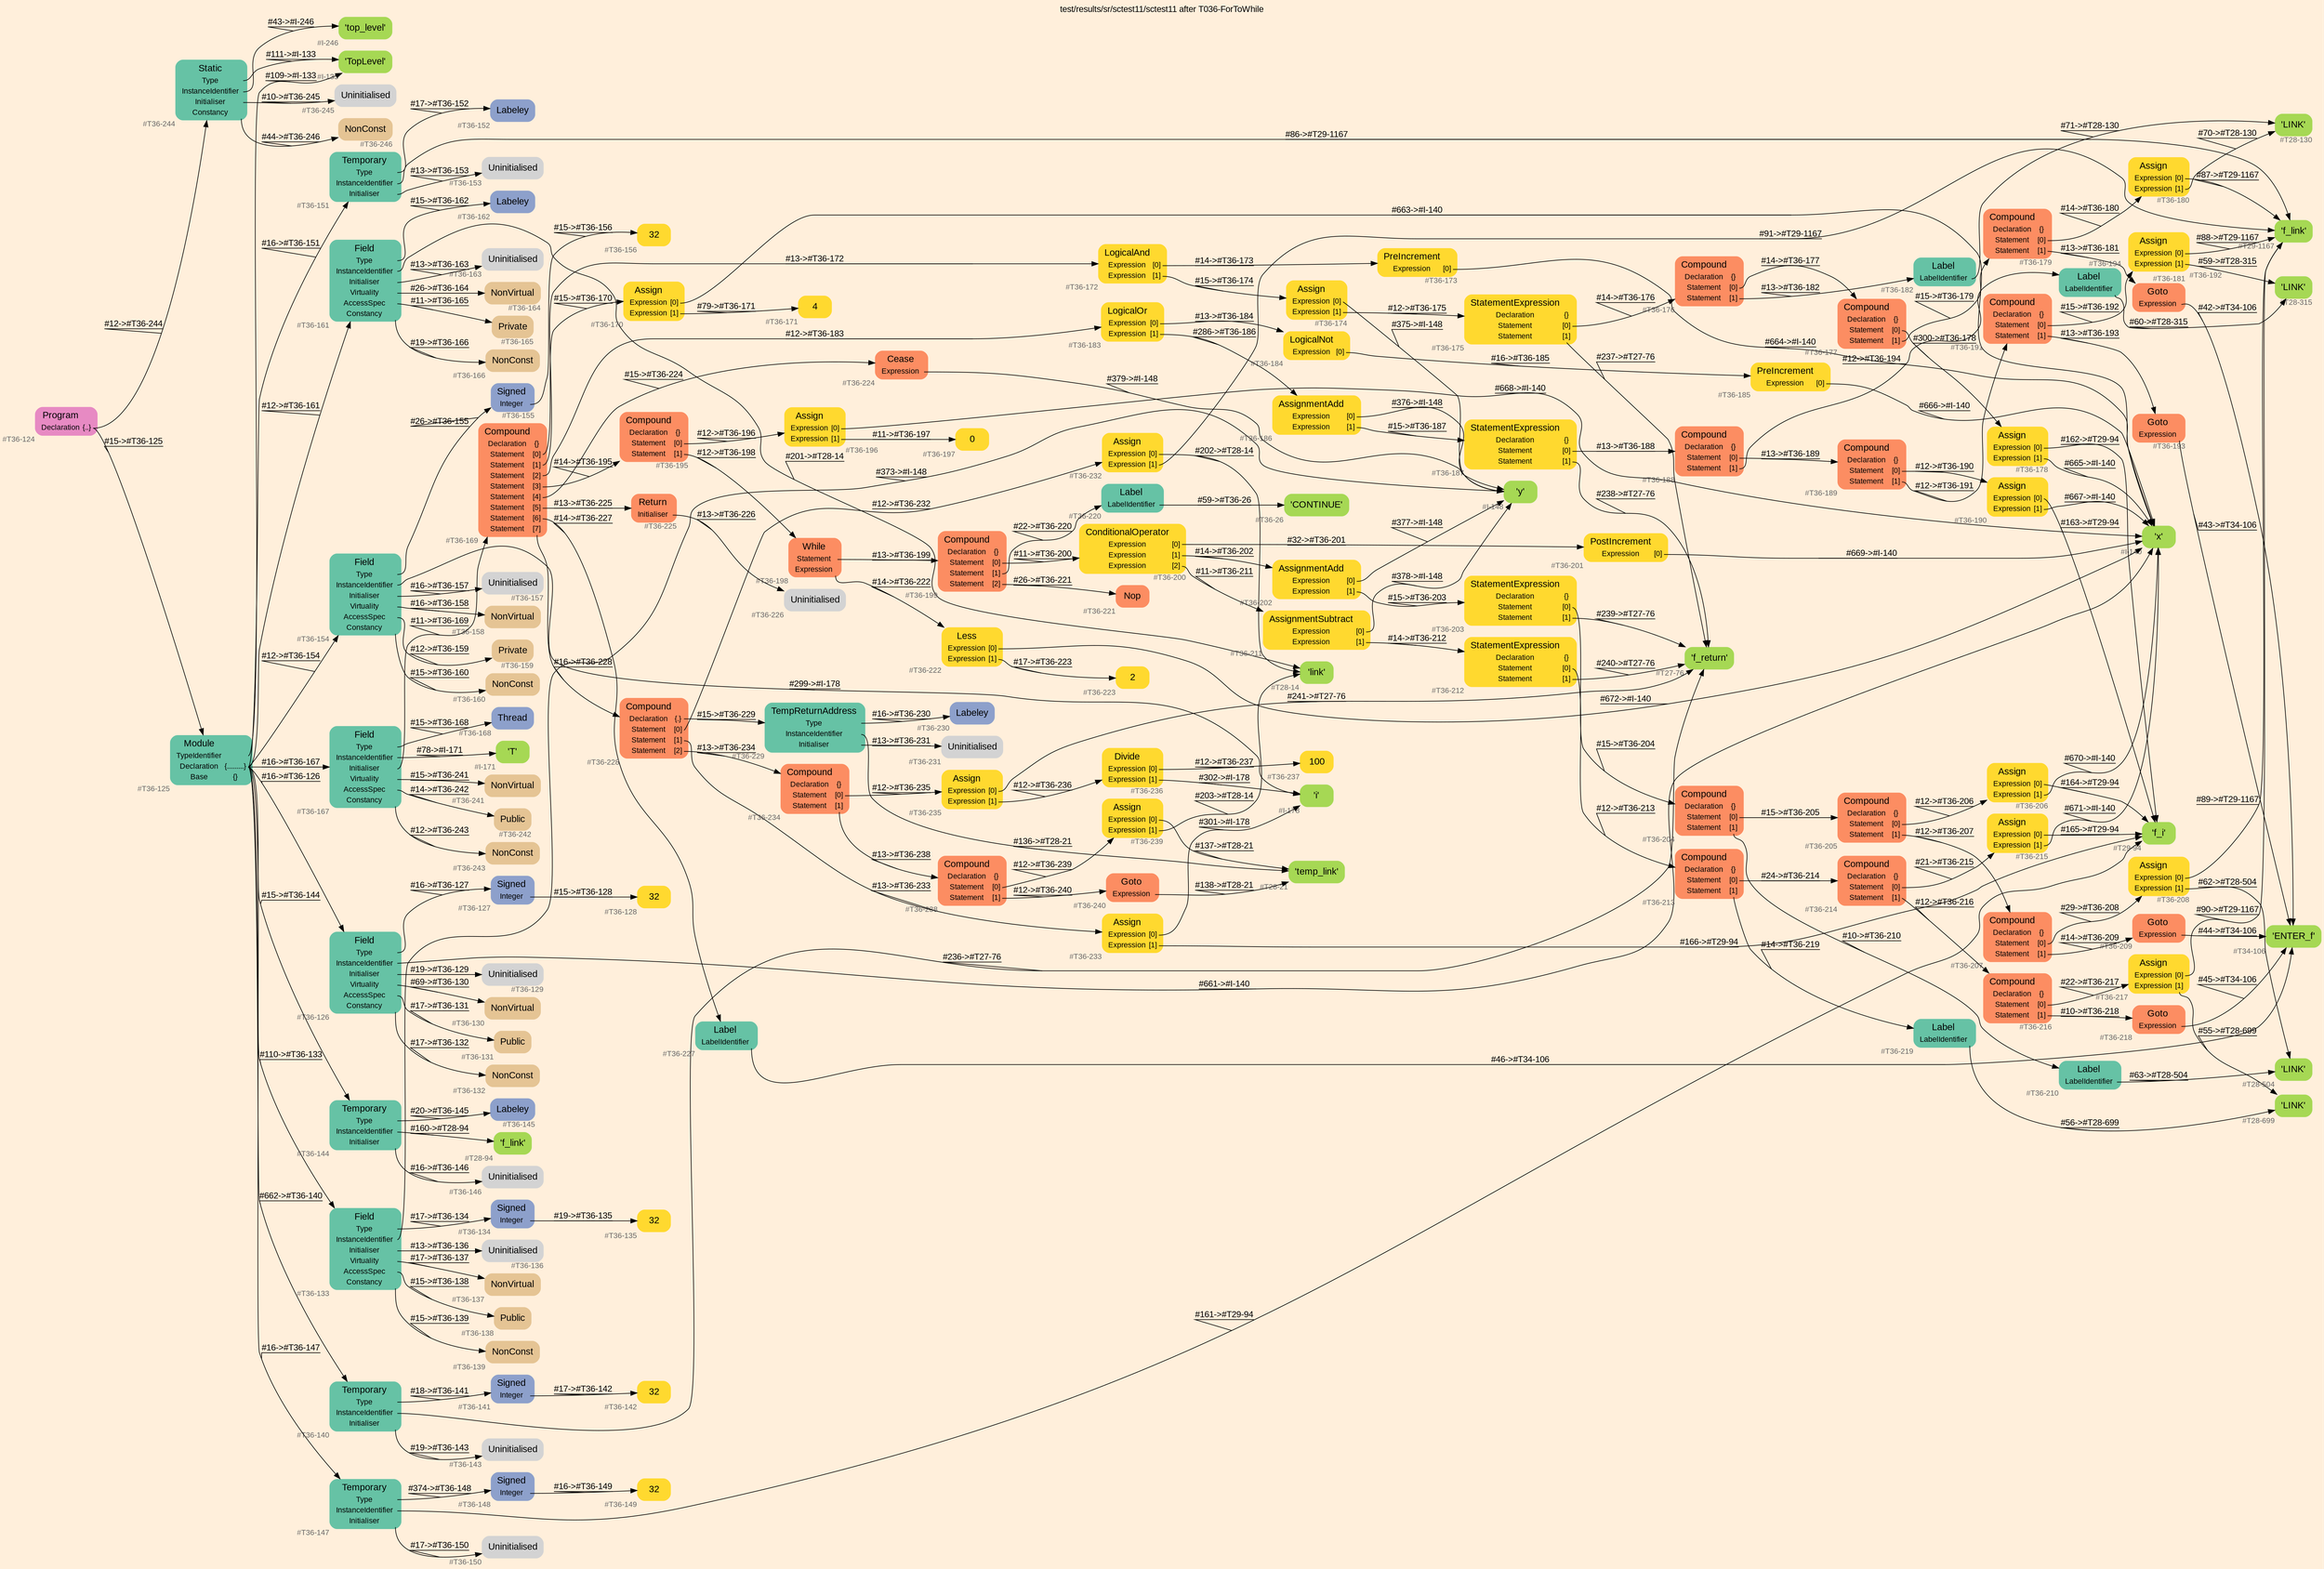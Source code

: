 digraph "test/results/sr/sctest11/sctest11 after T036-ForToWhile" {
label = "test/results/sr/sctest11/sctest11 after T036-ForToWhile"
labelloc = t
graph [
    rankdir = "LR"
    ranksep = 0.3
    bgcolor = antiquewhite1
    color = black
    fontcolor = black
    fontname = "Arial"
];
node [
    fontname = "Arial"
];
edge [
    fontname = "Arial"
];

// -------------------- node figure --------------------
// -------- block #T36-124 ----------
"#T36-124" [
    fillcolor = "/set28/4"
    xlabel = "#T36-124"
    fontsize = "12"
    fontcolor = grey40
    shape = "plaintext"
    label = <<TABLE BORDER="0" CELLBORDER="0" CELLSPACING="0">
     <TR><TD><FONT COLOR="black" POINT-SIZE="15">Program</FONT></TD></TR>
     <TR><TD><FONT COLOR="black" POINT-SIZE="12">Declaration</FONT></TD><TD PORT="port0"><FONT COLOR="black" POINT-SIZE="12">{..}</FONT></TD></TR>
    </TABLE>>
    style = "rounded,filled"
];

// -------- block #T36-125 ----------
"#T36-125" [
    fillcolor = "/set28/1"
    xlabel = "#T36-125"
    fontsize = "12"
    fontcolor = grey40
    shape = "plaintext"
    label = <<TABLE BORDER="0" CELLBORDER="0" CELLSPACING="0">
     <TR><TD><FONT COLOR="black" POINT-SIZE="15">Module</FONT></TD></TR>
     <TR><TD><FONT COLOR="black" POINT-SIZE="12">TypeIdentifier</FONT></TD><TD PORT="port0"></TD></TR>
     <TR><TD><FONT COLOR="black" POINT-SIZE="12">Declaration</FONT></TD><TD PORT="port1"><FONT COLOR="black" POINT-SIZE="12">{.........}</FONT></TD></TR>
     <TR><TD><FONT COLOR="black" POINT-SIZE="12">Base</FONT></TD><TD PORT="port2"><FONT COLOR="black" POINT-SIZE="12">{}</FONT></TD></TR>
    </TABLE>>
    style = "rounded,filled"
];

// -------- block #I-133 ----------
"#I-133" [
    fillcolor = "/set28/5"
    xlabel = "#I-133"
    fontsize = "12"
    fontcolor = grey40
    shape = "plaintext"
    label = <<TABLE BORDER="0" CELLBORDER="0" CELLSPACING="0">
     <TR><TD><FONT COLOR="black" POINT-SIZE="15">'TopLevel'</FONT></TD></TR>
    </TABLE>>
    style = "rounded,filled"
];

// -------- block #T36-126 ----------
"#T36-126" [
    fillcolor = "/set28/1"
    xlabel = "#T36-126"
    fontsize = "12"
    fontcolor = grey40
    shape = "plaintext"
    label = <<TABLE BORDER="0" CELLBORDER="0" CELLSPACING="0">
     <TR><TD><FONT COLOR="black" POINT-SIZE="15">Field</FONT></TD></TR>
     <TR><TD><FONT COLOR="black" POINT-SIZE="12">Type</FONT></TD><TD PORT="port0"></TD></TR>
     <TR><TD><FONT COLOR="black" POINT-SIZE="12">InstanceIdentifier</FONT></TD><TD PORT="port1"></TD></TR>
     <TR><TD><FONT COLOR="black" POINT-SIZE="12">Initialiser</FONT></TD><TD PORT="port2"></TD></TR>
     <TR><TD><FONT COLOR="black" POINT-SIZE="12">Virtuality</FONT></TD><TD PORT="port3"></TD></TR>
     <TR><TD><FONT COLOR="black" POINT-SIZE="12">AccessSpec</FONT></TD><TD PORT="port4"></TD></TR>
     <TR><TD><FONT COLOR="black" POINT-SIZE="12">Constancy</FONT></TD><TD PORT="port5"></TD></TR>
    </TABLE>>
    style = "rounded,filled"
];

// -------- block #T36-127 ----------
"#T36-127" [
    fillcolor = "/set28/3"
    xlabel = "#T36-127"
    fontsize = "12"
    fontcolor = grey40
    shape = "plaintext"
    label = <<TABLE BORDER="0" CELLBORDER="0" CELLSPACING="0">
     <TR><TD><FONT COLOR="black" POINT-SIZE="15">Signed</FONT></TD></TR>
     <TR><TD><FONT COLOR="black" POINT-SIZE="12">Integer</FONT></TD><TD PORT="port0"></TD></TR>
    </TABLE>>
    style = "rounded,filled"
];

// -------- block #T36-128 ----------
"#T36-128" [
    fillcolor = "/set28/6"
    xlabel = "#T36-128"
    fontsize = "12"
    fontcolor = grey40
    shape = "plaintext"
    label = <<TABLE BORDER="0" CELLBORDER="0" CELLSPACING="0">
     <TR><TD><FONT COLOR="black" POINT-SIZE="15">32</FONT></TD></TR>
    </TABLE>>
    style = "rounded,filled"
];

// -------- block #I-140 ----------
"#I-140" [
    fillcolor = "/set28/5"
    xlabel = "#I-140"
    fontsize = "12"
    fontcolor = grey40
    shape = "plaintext"
    label = <<TABLE BORDER="0" CELLBORDER="0" CELLSPACING="0">
     <TR><TD><FONT COLOR="black" POINT-SIZE="15">'x'</FONT></TD></TR>
    </TABLE>>
    style = "rounded,filled"
];

// -------- block #T36-129 ----------
"#T36-129" [
    xlabel = "#T36-129"
    fontsize = "12"
    fontcolor = grey40
    shape = "plaintext"
    label = <<TABLE BORDER="0" CELLBORDER="0" CELLSPACING="0">
     <TR><TD><FONT COLOR="black" POINT-SIZE="15">Uninitialised</FONT></TD></TR>
    </TABLE>>
    style = "rounded,filled"
];

// -------- block #T36-130 ----------
"#T36-130" [
    fillcolor = "/set28/7"
    xlabel = "#T36-130"
    fontsize = "12"
    fontcolor = grey40
    shape = "plaintext"
    label = <<TABLE BORDER="0" CELLBORDER="0" CELLSPACING="0">
     <TR><TD><FONT COLOR="black" POINT-SIZE="15">NonVirtual</FONT></TD></TR>
    </TABLE>>
    style = "rounded,filled"
];

// -------- block #T36-131 ----------
"#T36-131" [
    fillcolor = "/set28/7"
    xlabel = "#T36-131"
    fontsize = "12"
    fontcolor = grey40
    shape = "plaintext"
    label = <<TABLE BORDER="0" CELLBORDER="0" CELLSPACING="0">
     <TR><TD><FONT COLOR="black" POINT-SIZE="15">Public</FONT></TD></TR>
    </TABLE>>
    style = "rounded,filled"
];

// -------- block #T36-132 ----------
"#T36-132" [
    fillcolor = "/set28/7"
    xlabel = "#T36-132"
    fontsize = "12"
    fontcolor = grey40
    shape = "plaintext"
    label = <<TABLE BORDER="0" CELLBORDER="0" CELLSPACING="0">
     <TR><TD><FONT COLOR="black" POINT-SIZE="15">NonConst</FONT></TD></TR>
    </TABLE>>
    style = "rounded,filled"
];

// -------- block #T36-133 ----------
"#T36-133" [
    fillcolor = "/set28/1"
    xlabel = "#T36-133"
    fontsize = "12"
    fontcolor = grey40
    shape = "plaintext"
    label = <<TABLE BORDER="0" CELLBORDER="0" CELLSPACING="0">
     <TR><TD><FONT COLOR="black" POINT-SIZE="15">Field</FONT></TD></TR>
     <TR><TD><FONT COLOR="black" POINT-SIZE="12">Type</FONT></TD><TD PORT="port0"></TD></TR>
     <TR><TD><FONT COLOR="black" POINT-SIZE="12">InstanceIdentifier</FONT></TD><TD PORT="port1"></TD></TR>
     <TR><TD><FONT COLOR="black" POINT-SIZE="12">Initialiser</FONT></TD><TD PORT="port2"></TD></TR>
     <TR><TD><FONT COLOR="black" POINT-SIZE="12">Virtuality</FONT></TD><TD PORT="port3"></TD></TR>
     <TR><TD><FONT COLOR="black" POINT-SIZE="12">AccessSpec</FONT></TD><TD PORT="port4"></TD></TR>
     <TR><TD><FONT COLOR="black" POINT-SIZE="12">Constancy</FONT></TD><TD PORT="port5"></TD></TR>
    </TABLE>>
    style = "rounded,filled"
];

// -------- block #T36-134 ----------
"#T36-134" [
    fillcolor = "/set28/3"
    xlabel = "#T36-134"
    fontsize = "12"
    fontcolor = grey40
    shape = "plaintext"
    label = <<TABLE BORDER="0" CELLBORDER="0" CELLSPACING="0">
     <TR><TD><FONT COLOR="black" POINT-SIZE="15">Signed</FONT></TD></TR>
     <TR><TD><FONT COLOR="black" POINT-SIZE="12">Integer</FONT></TD><TD PORT="port0"></TD></TR>
    </TABLE>>
    style = "rounded,filled"
];

// -------- block #T36-135 ----------
"#T36-135" [
    fillcolor = "/set28/6"
    xlabel = "#T36-135"
    fontsize = "12"
    fontcolor = grey40
    shape = "plaintext"
    label = <<TABLE BORDER="0" CELLBORDER="0" CELLSPACING="0">
     <TR><TD><FONT COLOR="black" POINT-SIZE="15">32</FONT></TD></TR>
    </TABLE>>
    style = "rounded,filled"
];

// -------- block #I-148 ----------
"#I-148" [
    fillcolor = "/set28/5"
    xlabel = "#I-148"
    fontsize = "12"
    fontcolor = grey40
    shape = "plaintext"
    label = <<TABLE BORDER="0" CELLBORDER="0" CELLSPACING="0">
     <TR><TD><FONT COLOR="black" POINT-SIZE="15">'y'</FONT></TD></TR>
    </TABLE>>
    style = "rounded,filled"
];

// -------- block #T36-136 ----------
"#T36-136" [
    xlabel = "#T36-136"
    fontsize = "12"
    fontcolor = grey40
    shape = "plaintext"
    label = <<TABLE BORDER="0" CELLBORDER="0" CELLSPACING="0">
     <TR><TD><FONT COLOR="black" POINT-SIZE="15">Uninitialised</FONT></TD></TR>
    </TABLE>>
    style = "rounded,filled"
];

// -------- block #T36-137 ----------
"#T36-137" [
    fillcolor = "/set28/7"
    xlabel = "#T36-137"
    fontsize = "12"
    fontcolor = grey40
    shape = "plaintext"
    label = <<TABLE BORDER="0" CELLBORDER="0" CELLSPACING="0">
     <TR><TD><FONT COLOR="black" POINT-SIZE="15">NonVirtual</FONT></TD></TR>
    </TABLE>>
    style = "rounded,filled"
];

// -------- block #T36-138 ----------
"#T36-138" [
    fillcolor = "/set28/7"
    xlabel = "#T36-138"
    fontsize = "12"
    fontcolor = grey40
    shape = "plaintext"
    label = <<TABLE BORDER="0" CELLBORDER="0" CELLSPACING="0">
     <TR><TD><FONT COLOR="black" POINT-SIZE="15">Public</FONT></TD></TR>
    </TABLE>>
    style = "rounded,filled"
];

// -------- block #T36-139 ----------
"#T36-139" [
    fillcolor = "/set28/7"
    xlabel = "#T36-139"
    fontsize = "12"
    fontcolor = grey40
    shape = "plaintext"
    label = <<TABLE BORDER="0" CELLBORDER="0" CELLSPACING="0">
     <TR><TD><FONT COLOR="black" POINT-SIZE="15">NonConst</FONT></TD></TR>
    </TABLE>>
    style = "rounded,filled"
];

// -------- block #T36-140 ----------
"#T36-140" [
    fillcolor = "/set28/1"
    xlabel = "#T36-140"
    fontsize = "12"
    fontcolor = grey40
    shape = "plaintext"
    label = <<TABLE BORDER="0" CELLBORDER="0" CELLSPACING="0">
     <TR><TD><FONT COLOR="black" POINT-SIZE="15">Temporary</FONT></TD></TR>
     <TR><TD><FONT COLOR="black" POINT-SIZE="12">Type</FONT></TD><TD PORT="port0"></TD></TR>
     <TR><TD><FONT COLOR="black" POINT-SIZE="12">InstanceIdentifier</FONT></TD><TD PORT="port1"></TD></TR>
     <TR><TD><FONT COLOR="black" POINT-SIZE="12">Initialiser</FONT></TD><TD PORT="port2"></TD></TR>
    </TABLE>>
    style = "rounded,filled"
];

// -------- block #T36-141 ----------
"#T36-141" [
    fillcolor = "/set28/3"
    xlabel = "#T36-141"
    fontsize = "12"
    fontcolor = grey40
    shape = "plaintext"
    label = <<TABLE BORDER="0" CELLBORDER="0" CELLSPACING="0">
     <TR><TD><FONT COLOR="black" POINT-SIZE="15">Signed</FONT></TD></TR>
     <TR><TD><FONT COLOR="black" POINT-SIZE="12">Integer</FONT></TD><TD PORT="port0"></TD></TR>
    </TABLE>>
    style = "rounded,filled"
];

// -------- block #T36-142 ----------
"#T36-142" [
    fillcolor = "/set28/6"
    xlabel = "#T36-142"
    fontsize = "12"
    fontcolor = grey40
    shape = "plaintext"
    label = <<TABLE BORDER="0" CELLBORDER="0" CELLSPACING="0">
     <TR><TD><FONT COLOR="black" POINT-SIZE="15">32</FONT></TD></TR>
    </TABLE>>
    style = "rounded,filled"
];

// -------- block #T27-76 ----------
"#T27-76" [
    fillcolor = "/set28/5"
    xlabel = "#T27-76"
    fontsize = "12"
    fontcolor = grey40
    shape = "plaintext"
    label = <<TABLE BORDER="0" CELLBORDER="0" CELLSPACING="0">
     <TR><TD><FONT COLOR="black" POINT-SIZE="15">'f_return'</FONT></TD></TR>
    </TABLE>>
    style = "rounded,filled"
];

// -------- block #T36-143 ----------
"#T36-143" [
    xlabel = "#T36-143"
    fontsize = "12"
    fontcolor = grey40
    shape = "plaintext"
    label = <<TABLE BORDER="0" CELLBORDER="0" CELLSPACING="0">
     <TR><TD><FONT COLOR="black" POINT-SIZE="15">Uninitialised</FONT></TD></TR>
    </TABLE>>
    style = "rounded,filled"
];

// -------- block #T36-144 ----------
"#T36-144" [
    fillcolor = "/set28/1"
    xlabel = "#T36-144"
    fontsize = "12"
    fontcolor = grey40
    shape = "plaintext"
    label = <<TABLE BORDER="0" CELLBORDER="0" CELLSPACING="0">
     <TR><TD><FONT COLOR="black" POINT-SIZE="15">Temporary</FONT></TD></TR>
     <TR><TD><FONT COLOR="black" POINT-SIZE="12">Type</FONT></TD><TD PORT="port0"></TD></TR>
     <TR><TD><FONT COLOR="black" POINT-SIZE="12">InstanceIdentifier</FONT></TD><TD PORT="port1"></TD></TR>
     <TR><TD><FONT COLOR="black" POINT-SIZE="12">Initialiser</FONT></TD><TD PORT="port2"></TD></TR>
    </TABLE>>
    style = "rounded,filled"
];

// -------- block #T36-145 ----------
"#T36-145" [
    fillcolor = "/set28/3"
    xlabel = "#T36-145"
    fontsize = "12"
    fontcolor = grey40
    shape = "plaintext"
    label = <<TABLE BORDER="0" CELLBORDER="0" CELLSPACING="0">
     <TR><TD><FONT COLOR="black" POINT-SIZE="15">Labeley</FONT></TD></TR>
    </TABLE>>
    style = "rounded,filled"
];

// -------- block #T28-94 ----------
"#T28-94" [
    fillcolor = "/set28/5"
    xlabel = "#T28-94"
    fontsize = "12"
    fontcolor = grey40
    shape = "plaintext"
    label = <<TABLE BORDER="0" CELLBORDER="0" CELLSPACING="0">
     <TR><TD><FONT COLOR="black" POINT-SIZE="15">'f_link'</FONT></TD></TR>
    </TABLE>>
    style = "rounded,filled"
];

// -------- block #T36-146 ----------
"#T36-146" [
    xlabel = "#T36-146"
    fontsize = "12"
    fontcolor = grey40
    shape = "plaintext"
    label = <<TABLE BORDER="0" CELLBORDER="0" CELLSPACING="0">
     <TR><TD><FONT COLOR="black" POINT-SIZE="15">Uninitialised</FONT></TD></TR>
    </TABLE>>
    style = "rounded,filled"
];

// -------- block #T36-147 ----------
"#T36-147" [
    fillcolor = "/set28/1"
    xlabel = "#T36-147"
    fontsize = "12"
    fontcolor = grey40
    shape = "plaintext"
    label = <<TABLE BORDER="0" CELLBORDER="0" CELLSPACING="0">
     <TR><TD><FONT COLOR="black" POINT-SIZE="15">Temporary</FONT></TD></TR>
     <TR><TD><FONT COLOR="black" POINT-SIZE="12">Type</FONT></TD><TD PORT="port0"></TD></TR>
     <TR><TD><FONT COLOR="black" POINT-SIZE="12">InstanceIdentifier</FONT></TD><TD PORT="port1"></TD></TR>
     <TR><TD><FONT COLOR="black" POINT-SIZE="12">Initialiser</FONT></TD><TD PORT="port2"></TD></TR>
    </TABLE>>
    style = "rounded,filled"
];

// -------- block #T36-148 ----------
"#T36-148" [
    fillcolor = "/set28/3"
    xlabel = "#T36-148"
    fontsize = "12"
    fontcolor = grey40
    shape = "plaintext"
    label = <<TABLE BORDER="0" CELLBORDER="0" CELLSPACING="0">
     <TR><TD><FONT COLOR="black" POINT-SIZE="15">Signed</FONT></TD></TR>
     <TR><TD><FONT COLOR="black" POINT-SIZE="12">Integer</FONT></TD><TD PORT="port0"></TD></TR>
    </TABLE>>
    style = "rounded,filled"
];

// -------- block #T36-149 ----------
"#T36-149" [
    fillcolor = "/set28/6"
    xlabel = "#T36-149"
    fontsize = "12"
    fontcolor = grey40
    shape = "plaintext"
    label = <<TABLE BORDER="0" CELLBORDER="0" CELLSPACING="0">
     <TR><TD><FONT COLOR="black" POINT-SIZE="15">32</FONT></TD></TR>
    </TABLE>>
    style = "rounded,filled"
];

// -------- block #T29-94 ----------
"#T29-94" [
    fillcolor = "/set28/5"
    xlabel = "#T29-94"
    fontsize = "12"
    fontcolor = grey40
    shape = "plaintext"
    label = <<TABLE BORDER="0" CELLBORDER="0" CELLSPACING="0">
     <TR><TD><FONT COLOR="black" POINT-SIZE="15">'f_i'</FONT></TD></TR>
    </TABLE>>
    style = "rounded,filled"
];

// -------- block #T36-150 ----------
"#T36-150" [
    xlabel = "#T36-150"
    fontsize = "12"
    fontcolor = grey40
    shape = "plaintext"
    label = <<TABLE BORDER="0" CELLBORDER="0" CELLSPACING="0">
     <TR><TD><FONT COLOR="black" POINT-SIZE="15">Uninitialised</FONT></TD></TR>
    </TABLE>>
    style = "rounded,filled"
];

// -------- block #T36-151 ----------
"#T36-151" [
    fillcolor = "/set28/1"
    xlabel = "#T36-151"
    fontsize = "12"
    fontcolor = grey40
    shape = "plaintext"
    label = <<TABLE BORDER="0" CELLBORDER="0" CELLSPACING="0">
     <TR><TD><FONT COLOR="black" POINT-SIZE="15">Temporary</FONT></TD></TR>
     <TR><TD><FONT COLOR="black" POINT-SIZE="12">Type</FONT></TD><TD PORT="port0"></TD></TR>
     <TR><TD><FONT COLOR="black" POINT-SIZE="12">InstanceIdentifier</FONT></TD><TD PORT="port1"></TD></TR>
     <TR><TD><FONT COLOR="black" POINT-SIZE="12">Initialiser</FONT></TD><TD PORT="port2"></TD></TR>
    </TABLE>>
    style = "rounded,filled"
];

// -------- block #T36-152 ----------
"#T36-152" [
    fillcolor = "/set28/3"
    xlabel = "#T36-152"
    fontsize = "12"
    fontcolor = grey40
    shape = "plaintext"
    label = <<TABLE BORDER="0" CELLBORDER="0" CELLSPACING="0">
     <TR><TD><FONT COLOR="black" POINT-SIZE="15">Labeley</FONT></TD></TR>
    </TABLE>>
    style = "rounded,filled"
];

// -------- block #T29-1167 ----------
"#T29-1167" [
    fillcolor = "/set28/5"
    xlabel = "#T29-1167"
    fontsize = "12"
    fontcolor = grey40
    shape = "plaintext"
    label = <<TABLE BORDER="0" CELLBORDER="0" CELLSPACING="0">
     <TR><TD><FONT COLOR="black" POINT-SIZE="15">'f_link'</FONT></TD></TR>
    </TABLE>>
    style = "rounded,filled"
];

// -------- block #T36-153 ----------
"#T36-153" [
    xlabel = "#T36-153"
    fontsize = "12"
    fontcolor = grey40
    shape = "plaintext"
    label = <<TABLE BORDER="0" CELLBORDER="0" CELLSPACING="0">
     <TR><TD><FONT COLOR="black" POINT-SIZE="15">Uninitialised</FONT></TD></TR>
    </TABLE>>
    style = "rounded,filled"
];

// -------- block #T36-154 ----------
"#T36-154" [
    fillcolor = "/set28/1"
    xlabel = "#T36-154"
    fontsize = "12"
    fontcolor = grey40
    shape = "plaintext"
    label = <<TABLE BORDER="0" CELLBORDER="0" CELLSPACING="0">
     <TR><TD><FONT COLOR="black" POINT-SIZE="15">Field</FONT></TD></TR>
     <TR><TD><FONT COLOR="black" POINT-SIZE="12">Type</FONT></TD><TD PORT="port0"></TD></TR>
     <TR><TD><FONT COLOR="black" POINT-SIZE="12">InstanceIdentifier</FONT></TD><TD PORT="port1"></TD></TR>
     <TR><TD><FONT COLOR="black" POINT-SIZE="12">Initialiser</FONT></TD><TD PORT="port2"></TD></TR>
     <TR><TD><FONT COLOR="black" POINT-SIZE="12">Virtuality</FONT></TD><TD PORT="port3"></TD></TR>
     <TR><TD><FONT COLOR="black" POINT-SIZE="12">AccessSpec</FONT></TD><TD PORT="port4"></TD></TR>
     <TR><TD><FONT COLOR="black" POINT-SIZE="12">Constancy</FONT></TD><TD PORT="port5"></TD></TR>
    </TABLE>>
    style = "rounded,filled"
];

// -------- block #T36-155 ----------
"#T36-155" [
    fillcolor = "/set28/3"
    xlabel = "#T36-155"
    fontsize = "12"
    fontcolor = grey40
    shape = "plaintext"
    label = <<TABLE BORDER="0" CELLBORDER="0" CELLSPACING="0">
     <TR><TD><FONT COLOR="black" POINT-SIZE="15">Signed</FONT></TD></TR>
     <TR><TD><FONT COLOR="black" POINT-SIZE="12">Integer</FONT></TD><TD PORT="port0"></TD></TR>
    </TABLE>>
    style = "rounded,filled"
];

// -------- block #T36-156 ----------
"#T36-156" [
    fillcolor = "/set28/6"
    xlabel = "#T36-156"
    fontsize = "12"
    fontcolor = grey40
    shape = "plaintext"
    label = <<TABLE BORDER="0" CELLBORDER="0" CELLSPACING="0">
     <TR><TD><FONT COLOR="black" POINT-SIZE="15">32</FONT></TD></TR>
    </TABLE>>
    style = "rounded,filled"
];

// -------- block #I-178 ----------
"#I-178" [
    fillcolor = "/set28/5"
    xlabel = "#I-178"
    fontsize = "12"
    fontcolor = grey40
    shape = "plaintext"
    label = <<TABLE BORDER="0" CELLBORDER="0" CELLSPACING="0">
     <TR><TD><FONT COLOR="black" POINT-SIZE="15">'i'</FONT></TD></TR>
    </TABLE>>
    style = "rounded,filled"
];

// -------- block #T36-157 ----------
"#T36-157" [
    xlabel = "#T36-157"
    fontsize = "12"
    fontcolor = grey40
    shape = "plaintext"
    label = <<TABLE BORDER="0" CELLBORDER="0" CELLSPACING="0">
     <TR><TD><FONT COLOR="black" POINT-SIZE="15">Uninitialised</FONT></TD></TR>
    </TABLE>>
    style = "rounded,filled"
];

// -------- block #T36-158 ----------
"#T36-158" [
    fillcolor = "/set28/7"
    xlabel = "#T36-158"
    fontsize = "12"
    fontcolor = grey40
    shape = "plaintext"
    label = <<TABLE BORDER="0" CELLBORDER="0" CELLSPACING="0">
     <TR><TD><FONT COLOR="black" POINT-SIZE="15">NonVirtual</FONT></TD></TR>
    </TABLE>>
    style = "rounded,filled"
];

// -------- block #T36-159 ----------
"#T36-159" [
    fillcolor = "/set28/7"
    xlabel = "#T36-159"
    fontsize = "12"
    fontcolor = grey40
    shape = "plaintext"
    label = <<TABLE BORDER="0" CELLBORDER="0" CELLSPACING="0">
     <TR><TD><FONT COLOR="black" POINT-SIZE="15">Private</FONT></TD></TR>
    </TABLE>>
    style = "rounded,filled"
];

// -------- block #T36-160 ----------
"#T36-160" [
    fillcolor = "/set28/7"
    xlabel = "#T36-160"
    fontsize = "12"
    fontcolor = grey40
    shape = "plaintext"
    label = <<TABLE BORDER="0" CELLBORDER="0" CELLSPACING="0">
     <TR><TD><FONT COLOR="black" POINT-SIZE="15">NonConst</FONT></TD></TR>
    </TABLE>>
    style = "rounded,filled"
];

// -------- block #T36-161 ----------
"#T36-161" [
    fillcolor = "/set28/1"
    xlabel = "#T36-161"
    fontsize = "12"
    fontcolor = grey40
    shape = "plaintext"
    label = <<TABLE BORDER="0" CELLBORDER="0" CELLSPACING="0">
     <TR><TD><FONT COLOR="black" POINT-SIZE="15">Field</FONT></TD></TR>
     <TR><TD><FONT COLOR="black" POINT-SIZE="12">Type</FONT></TD><TD PORT="port0"></TD></TR>
     <TR><TD><FONT COLOR="black" POINT-SIZE="12">InstanceIdentifier</FONT></TD><TD PORT="port1"></TD></TR>
     <TR><TD><FONT COLOR="black" POINT-SIZE="12">Initialiser</FONT></TD><TD PORT="port2"></TD></TR>
     <TR><TD><FONT COLOR="black" POINT-SIZE="12">Virtuality</FONT></TD><TD PORT="port3"></TD></TR>
     <TR><TD><FONT COLOR="black" POINT-SIZE="12">AccessSpec</FONT></TD><TD PORT="port4"></TD></TR>
     <TR><TD><FONT COLOR="black" POINT-SIZE="12">Constancy</FONT></TD><TD PORT="port5"></TD></TR>
    </TABLE>>
    style = "rounded,filled"
];

// -------- block #T36-162 ----------
"#T36-162" [
    fillcolor = "/set28/3"
    xlabel = "#T36-162"
    fontsize = "12"
    fontcolor = grey40
    shape = "plaintext"
    label = <<TABLE BORDER="0" CELLBORDER="0" CELLSPACING="0">
     <TR><TD><FONT COLOR="black" POINT-SIZE="15">Labeley</FONT></TD></TR>
    </TABLE>>
    style = "rounded,filled"
];

// -------- block #T28-14 ----------
"#T28-14" [
    fillcolor = "/set28/5"
    xlabel = "#T28-14"
    fontsize = "12"
    fontcolor = grey40
    shape = "plaintext"
    label = <<TABLE BORDER="0" CELLBORDER="0" CELLSPACING="0">
     <TR><TD><FONT COLOR="black" POINT-SIZE="15">'link'</FONT></TD></TR>
    </TABLE>>
    style = "rounded,filled"
];

// -------- block #T36-163 ----------
"#T36-163" [
    xlabel = "#T36-163"
    fontsize = "12"
    fontcolor = grey40
    shape = "plaintext"
    label = <<TABLE BORDER="0" CELLBORDER="0" CELLSPACING="0">
     <TR><TD><FONT COLOR="black" POINT-SIZE="15">Uninitialised</FONT></TD></TR>
    </TABLE>>
    style = "rounded,filled"
];

// -------- block #T36-164 ----------
"#T36-164" [
    fillcolor = "/set28/7"
    xlabel = "#T36-164"
    fontsize = "12"
    fontcolor = grey40
    shape = "plaintext"
    label = <<TABLE BORDER="0" CELLBORDER="0" CELLSPACING="0">
     <TR><TD><FONT COLOR="black" POINT-SIZE="15">NonVirtual</FONT></TD></TR>
    </TABLE>>
    style = "rounded,filled"
];

// -------- block #T36-165 ----------
"#T36-165" [
    fillcolor = "/set28/7"
    xlabel = "#T36-165"
    fontsize = "12"
    fontcolor = grey40
    shape = "plaintext"
    label = <<TABLE BORDER="0" CELLBORDER="0" CELLSPACING="0">
     <TR><TD><FONT COLOR="black" POINT-SIZE="15">Private</FONT></TD></TR>
    </TABLE>>
    style = "rounded,filled"
];

// -------- block #T36-166 ----------
"#T36-166" [
    fillcolor = "/set28/7"
    xlabel = "#T36-166"
    fontsize = "12"
    fontcolor = grey40
    shape = "plaintext"
    label = <<TABLE BORDER="0" CELLBORDER="0" CELLSPACING="0">
     <TR><TD><FONT COLOR="black" POINT-SIZE="15">NonConst</FONT></TD></TR>
    </TABLE>>
    style = "rounded,filled"
];

// -------- block #T36-167 ----------
"#T36-167" [
    fillcolor = "/set28/1"
    xlabel = "#T36-167"
    fontsize = "12"
    fontcolor = grey40
    shape = "plaintext"
    label = <<TABLE BORDER="0" CELLBORDER="0" CELLSPACING="0">
     <TR><TD><FONT COLOR="black" POINT-SIZE="15">Field</FONT></TD></TR>
     <TR><TD><FONT COLOR="black" POINT-SIZE="12">Type</FONT></TD><TD PORT="port0"></TD></TR>
     <TR><TD><FONT COLOR="black" POINT-SIZE="12">InstanceIdentifier</FONT></TD><TD PORT="port1"></TD></TR>
     <TR><TD><FONT COLOR="black" POINT-SIZE="12">Initialiser</FONT></TD><TD PORT="port2"></TD></TR>
     <TR><TD><FONT COLOR="black" POINT-SIZE="12">Virtuality</FONT></TD><TD PORT="port3"></TD></TR>
     <TR><TD><FONT COLOR="black" POINT-SIZE="12">AccessSpec</FONT></TD><TD PORT="port4"></TD></TR>
     <TR><TD><FONT COLOR="black" POINT-SIZE="12">Constancy</FONT></TD><TD PORT="port5"></TD></TR>
    </TABLE>>
    style = "rounded,filled"
];

// -------- block #T36-168 ----------
"#T36-168" [
    fillcolor = "/set28/3"
    xlabel = "#T36-168"
    fontsize = "12"
    fontcolor = grey40
    shape = "plaintext"
    label = <<TABLE BORDER="0" CELLBORDER="0" CELLSPACING="0">
     <TR><TD><FONT COLOR="black" POINT-SIZE="15">Thread</FONT></TD></TR>
    </TABLE>>
    style = "rounded,filled"
];

// -------- block #I-171 ----------
"#I-171" [
    fillcolor = "/set28/5"
    xlabel = "#I-171"
    fontsize = "12"
    fontcolor = grey40
    shape = "plaintext"
    label = <<TABLE BORDER="0" CELLBORDER="0" CELLSPACING="0">
     <TR><TD><FONT COLOR="black" POINT-SIZE="15">'T'</FONT></TD></TR>
    </TABLE>>
    style = "rounded,filled"
];

// -------- block #T36-169 ----------
"#T36-169" [
    fillcolor = "/set28/2"
    xlabel = "#T36-169"
    fontsize = "12"
    fontcolor = grey40
    shape = "plaintext"
    label = <<TABLE BORDER="0" CELLBORDER="0" CELLSPACING="0">
     <TR><TD><FONT COLOR="black" POINT-SIZE="15">Compound</FONT></TD></TR>
     <TR><TD><FONT COLOR="black" POINT-SIZE="12">Declaration</FONT></TD><TD PORT="port0"><FONT COLOR="black" POINT-SIZE="12">{}</FONT></TD></TR>
     <TR><TD><FONT COLOR="black" POINT-SIZE="12">Statement</FONT></TD><TD PORT="port1"><FONT COLOR="black" POINT-SIZE="12">[0]</FONT></TD></TR>
     <TR><TD><FONT COLOR="black" POINT-SIZE="12">Statement</FONT></TD><TD PORT="port2"><FONT COLOR="black" POINT-SIZE="12">[1]</FONT></TD></TR>
     <TR><TD><FONT COLOR="black" POINT-SIZE="12">Statement</FONT></TD><TD PORT="port3"><FONT COLOR="black" POINT-SIZE="12">[2]</FONT></TD></TR>
     <TR><TD><FONT COLOR="black" POINT-SIZE="12">Statement</FONT></TD><TD PORT="port4"><FONT COLOR="black" POINT-SIZE="12">[3]</FONT></TD></TR>
     <TR><TD><FONT COLOR="black" POINT-SIZE="12">Statement</FONT></TD><TD PORT="port5"><FONT COLOR="black" POINT-SIZE="12">[4]</FONT></TD></TR>
     <TR><TD><FONT COLOR="black" POINT-SIZE="12">Statement</FONT></TD><TD PORT="port6"><FONT COLOR="black" POINT-SIZE="12">[5]</FONT></TD></TR>
     <TR><TD><FONT COLOR="black" POINT-SIZE="12">Statement</FONT></TD><TD PORT="port7"><FONT COLOR="black" POINT-SIZE="12">[6]</FONT></TD></TR>
     <TR><TD><FONT COLOR="black" POINT-SIZE="12">Statement</FONT></TD><TD PORT="port8"><FONT COLOR="black" POINT-SIZE="12">[7]</FONT></TD></TR>
    </TABLE>>
    style = "rounded,filled"
];

// -------- block #T36-170 ----------
"#T36-170" [
    fillcolor = "/set28/6"
    xlabel = "#T36-170"
    fontsize = "12"
    fontcolor = grey40
    shape = "plaintext"
    label = <<TABLE BORDER="0" CELLBORDER="0" CELLSPACING="0">
     <TR><TD><FONT COLOR="black" POINT-SIZE="15">Assign</FONT></TD></TR>
     <TR><TD><FONT COLOR="black" POINT-SIZE="12">Expression</FONT></TD><TD PORT="port0"><FONT COLOR="black" POINT-SIZE="12">[0]</FONT></TD></TR>
     <TR><TD><FONT COLOR="black" POINT-SIZE="12">Expression</FONT></TD><TD PORT="port1"><FONT COLOR="black" POINT-SIZE="12">[1]</FONT></TD></TR>
    </TABLE>>
    style = "rounded,filled"
];

// -------- block #T36-171 ----------
"#T36-171" [
    fillcolor = "/set28/6"
    xlabel = "#T36-171"
    fontsize = "12"
    fontcolor = grey40
    shape = "plaintext"
    label = <<TABLE BORDER="0" CELLBORDER="0" CELLSPACING="0">
     <TR><TD><FONT COLOR="black" POINT-SIZE="15">4</FONT></TD></TR>
    </TABLE>>
    style = "rounded,filled"
];

// -------- block #T36-172 ----------
"#T36-172" [
    fillcolor = "/set28/6"
    xlabel = "#T36-172"
    fontsize = "12"
    fontcolor = grey40
    shape = "plaintext"
    label = <<TABLE BORDER="0" CELLBORDER="0" CELLSPACING="0">
     <TR><TD><FONT COLOR="black" POINT-SIZE="15">LogicalAnd</FONT></TD></TR>
     <TR><TD><FONT COLOR="black" POINT-SIZE="12">Expression</FONT></TD><TD PORT="port0"><FONT COLOR="black" POINT-SIZE="12">[0]</FONT></TD></TR>
     <TR><TD><FONT COLOR="black" POINT-SIZE="12">Expression</FONT></TD><TD PORT="port1"><FONT COLOR="black" POINT-SIZE="12">[1]</FONT></TD></TR>
    </TABLE>>
    style = "rounded,filled"
];

// -------- block #T36-173 ----------
"#T36-173" [
    fillcolor = "/set28/6"
    xlabel = "#T36-173"
    fontsize = "12"
    fontcolor = grey40
    shape = "plaintext"
    label = <<TABLE BORDER="0" CELLBORDER="0" CELLSPACING="0">
     <TR><TD><FONT COLOR="black" POINT-SIZE="15">PreIncrement</FONT></TD></TR>
     <TR><TD><FONT COLOR="black" POINT-SIZE="12">Expression</FONT></TD><TD PORT="port0"><FONT COLOR="black" POINT-SIZE="12">[0]</FONT></TD></TR>
    </TABLE>>
    style = "rounded,filled"
];

// -------- block #T36-174 ----------
"#T36-174" [
    fillcolor = "/set28/6"
    xlabel = "#T36-174"
    fontsize = "12"
    fontcolor = grey40
    shape = "plaintext"
    label = <<TABLE BORDER="0" CELLBORDER="0" CELLSPACING="0">
     <TR><TD><FONT COLOR="black" POINT-SIZE="15">Assign</FONT></TD></TR>
     <TR><TD><FONT COLOR="black" POINT-SIZE="12">Expression</FONT></TD><TD PORT="port0"><FONT COLOR="black" POINT-SIZE="12">[0]</FONT></TD></TR>
     <TR><TD><FONT COLOR="black" POINT-SIZE="12">Expression</FONT></TD><TD PORT="port1"><FONT COLOR="black" POINT-SIZE="12">[1]</FONT></TD></TR>
    </TABLE>>
    style = "rounded,filled"
];

// -------- block #T36-175 ----------
"#T36-175" [
    fillcolor = "/set28/6"
    xlabel = "#T36-175"
    fontsize = "12"
    fontcolor = grey40
    shape = "plaintext"
    label = <<TABLE BORDER="0" CELLBORDER="0" CELLSPACING="0">
     <TR><TD><FONT COLOR="black" POINT-SIZE="15">StatementExpression</FONT></TD></TR>
     <TR><TD><FONT COLOR="black" POINT-SIZE="12">Declaration</FONT></TD><TD PORT="port0"><FONT COLOR="black" POINT-SIZE="12">{}</FONT></TD></TR>
     <TR><TD><FONT COLOR="black" POINT-SIZE="12">Statement</FONT></TD><TD PORT="port1"><FONT COLOR="black" POINT-SIZE="12">[0]</FONT></TD></TR>
     <TR><TD><FONT COLOR="black" POINT-SIZE="12">Statement</FONT></TD><TD PORT="port2"><FONT COLOR="black" POINT-SIZE="12">[1]</FONT></TD></TR>
    </TABLE>>
    style = "rounded,filled"
];

// -------- block #T36-176 ----------
"#T36-176" [
    fillcolor = "/set28/2"
    xlabel = "#T36-176"
    fontsize = "12"
    fontcolor = grey40
    shape = "plaintext"
    label = <<TABLE BORDER="0" CELLBORDER="0" CELLSPACING="0">
     <TR><TD><FONT COLOR="black" POINT-SIZE="15">Compound</FONT></TD></TR>
     <TR><TD><FONT COLOR="black" POINT-SIZE="12">Declaration</FONT></TD><TD PORT="port0"><FONT COLOR="black" POINT-SIZE="12">{}</FONT></TD></TR>
     <TR><TD><FONT COLOR="black" POINT-SIZE="12">Statement</FONT></TD><TD PORT="port1"><FONT COLOR="black" POINT-SIZE="12">[0]</FONT></TD></TR>
     <TR><TD><FONT COLOR="black" POINT-SIZE="12">Statement</FONT></TD><TD PORT="port2"><FONT COLOR="black" POINT-SIZE="12">[1]</FONT></TD></TR>
    </TABLE>>
    style = "rounded,filled"
];

// -------- block #T36-177 ----------
"#T36-177" [
    fillcolor = "/set28/2"
    xlabel = "#T36-177"
    fontsize = "12"
    fontcolor = grey40
    shape = "plaintext"
    label = <<TABLE BORDER="0" CELLBORDER="0" CELLSPACING="0">
     <TR><TD><FONT COLOR="black" POINT-SIZE="15">Compound</FONT></TD></TR>
     <TR><TD><FONT COLOR="black" POINT-SIZE="12">Declaration</FONT></TD><TD PORT="port0"><FONT COLOR="black" POINT-SIZE="12">{}</FONT></TD></TR>
     <TR><TD><FONT COLOR="black" POINT-SIZE="12">Statement</FONT></TD><TD PORT="port1"><FONT COLOR="black" POINT-SIZE="12">[0]</FONT></TD></TR>
     <TR><TD><FONT COLOR="black" POINT-SIZE="12">Statement</FONT></TD><TD PORT="port2"><FONT COLOR="black" POINT-SIZE="12">[1]</FONT></TD></TR>
    </TABLE>>
    style = "rounded,filled"
];

// -------- block #T36-178 ----------
"#T36-178" [
    fillcolor = "/set28/6"
    xlabel = "#T36-178"
    fontsize = "12"
    fontcolor = grey40
    shape = "plaintext"
    label = <<TABLE BORDER="0" CELLBORDER="0" CELLSPACING="0">
     <TR><TD><FONT COLOR="black" POINT-SIZE="15">Assign</FONT></TD></TR>
     <TR><TD><FONT COLOR="black" POINT-SIZE="12">Expression</FONT></TD><TD PORT="port0"><FONT COLOR="black" POINT-SIZE="12">[0]</FONT></TD></TR>
     <TR><TD><FONT COLOR="black" POINT-SIZE="12">Expression</FONT></TD><TD PORT="port1"><FONT COLOR="black" POINT-SIZE="12">[1]</FONT></TD></TR>
    </TABLE>>
    style = "rounded,filled"
];

// -------- block #T36-179 ----------
"#T36-179" [
    fillcolor = "/set28/2"
    xlabel = "#T36-179"
    fontsize = "12"
    fontcolor = grey40
    shape = "plaintext"
    label = <<TABLE BORDER="0" CELLBORDER="0" CELLSPACING="0">
     <TR><TD><FONT COLOR="black" POINT-SIZE="15">Compound</FONT></TD></TR>
     <TR><TD><FONT COLOR="black" POINT-SIZE="12">Declaration</FONT></TD><TD PORT="port0"><FONT COLOR="black" POINT-SIZE="12">{}</FONT></TD></TR>
     <TR><TD><FONT COLOR="black" POINT-SIZE="12">Statement</FONT></TD><TD PORT="port1"><FONT COLOR="black" POINT-SIZE="12">[0]</FONT></TD></TR>
     <TR><TD><FONT COLOR="black" POINT-SIZE="12">Statement</FONT></TD><TD PORT="port2"><FONT COLOR="black" POINT-SIZE="12">[1]</FONT></TD></TR>
    </TABLE>>
    style = "rounded,filled"
];

// -------- block #T36-180 ----------
"#T36-180" [
    fillcolor = "/set28/6"
    xlabel = "#T36-180"
    fontsize = "12"
    fontcolor = grey40
    shape = "plaintext"
    label = <<TABLE BORDER="0" CELLBORDER="0" CELLSPACING="0">
     <TR><TD><FONT COLOR="black" POINT-SIZE="15">Assign</FONT></TD></TR>
     <TR><TD><FONT COLOR="black" POINT-SIZE="12">Expression</FONT></TD><TD PORT="port0"><FONT COLOR="black" POINT-SIZE="12">[0]</FONT></TD></TR>
     <TR><TD><FONT COLOR="black" POINT-SIZE="12">Expression</FONT></TD><TD PORT="port1"><FONT COLOR="black" POINT-SIZE="12">[1]</FONT></TD></TR>
    </TABLE>>
    style = "rounded,filled"
];

// -------- block #T28-130 ----------
"#T28-130" [
    fillcolor = "/set28/5"
    xlabel = "#T28-130"
    fontsize = "12"
    fontcolor = grey40
    shape = "plaintext"
    label = <<TABLE BORDER="0" CELLBORDER="0" CELLSPACING="0">
     <TR><TD><FONT COLOR="black" POINT-SIZE="15">'LINK'</FONT></TD></TR>
    </TABLE>>
    style = "rounded,filled"
];

// -------- block #T36-181 ----------
"#T36-181" [
    fillcolor = "/set28/2"
    xlabel = "#T36-181"
    fontsize = "12"
    fontcolor = grey40
    shape = "plaintext"
    label = <<TABLE BORDER="0" CELLBORDER="0" CELLSPACING="0">
     <TR><TD><FONT COLOR="black" POINT-SIZE="15">Goto</FONT></TD></TR>
     <TR><TD><FONT COLOR="black" POINT-SIZE="12">Expression</FONT></TD><TD PORT="port0"></TD></TR>
    </TABLE>>
    style = "rounded,filled"
];

// -------- block #T34-106 ----------
"#T34-106" [
    fillcolor = "/set28/5"
    xlabel = "#T34-106"
    fontsize = "12"
    fontcolor = grey40
    shape = "plaintext"
    label = <<TABLE BORDER="0" CELLBORDER="0" CELLSPACING="0">
     <TR><TD><FONT COLOR="black" POINT-SIZE="15">'ENTER_f'</FONT></TD></TR>
    </TABLE>>
    style = "rounded,filled"
];

// -------- block #T36-182 ----------
"#T36-182" [
    fillcolor = "/set28/1"
    xlabel = "#T36-182"
    fontsize = "12"
    fontcolor = grey40
    shape = "plaintext"
    label = <<TABLE BORDER="0" CELLBORDER="0" CELLSPACING="0">
     <TR><TD><FONT COLOR="black" POINT-SIZE="15">Label</FONT></TD></TR>
     <TR><TD><FONT COLOR="black" POINT-SIZE="12">LabelIdentifier</FONT></TD><TD PORT="port0"></TD></TR>
    </TABLE>>
    style = "rounded,filled"
];

// -------- block #T36-183 ----------
"#T36-183" [
    fillcolor = "/set28/6"
    xlabel = "#T36-183"
    fontsize = "12"
    fontcolor = grey40
    shape = "plaintext"
    label = <<TABLE BORDER="0" CELLBORDER="0" CELLSPACING="0">
     <TR><TD><FONT COLOR="black" POINT-SIZE="15">LogicalOr</FONT></TD></TR>
     <TR><TD><FONT COLOR="black" POINT-SIZE="12">Expression</FONT></TD><TD PORT="port0"><FONT COLOR="black" POINT-SIZE="12">[0]</FONT></TD></TR>
     <TR><TD><FONT COLOR="black" POINT-SIZE="12">Expression</FONT></TD><TD PORT="port1"><FONT COLOR="black" POINT-SIZE="12">[1]</FONT></TD></TR>
    </TABLE>>
    style = "rounded,filled"
];

// -------- block #T36-184 ----------
"#T36-184" [
    fillcolor = "/set28/6"
    xlabel = "#T36-184"
    fontsize = "12"
    fontcolor = grey40
    shape = "plaintext"
    label = <<TABLE BORDER="0" CELLBORDER="0" CELLSPACING="0">
     <TR><TD><FONT COLOR="black" POINT-SIZE="15">LogicalNot</FONT></TD></TR>
     <TR><TD><FONT COLOR="black" POINT-SIZE="12">Expression</FONT></TD><TD PORT="port0"><FONT COLOR="black" POINT-SIZE="12">[0]</FONT></TD></TR>
    </TABLE>>
    style = "rounded,filled"
];

// -------- block #T36-185 ----------
"#T36-185" [
    fillcolor = "/set28/6"
    xlabel = "#T36-185"
    fontsize = "12"
    fontcolor = grey40
    shape = "plaintext"
    label = <<TABLE BORDER="0" CELLBORDER="0" CELLSPACING="0">
     <TR><TD><FONT COLOR="black" POINT-SIZE="15">PreIncrement</FONT></TD></TR>
     <TR><TD><FONT COLOR="black" POINT-SIZE="12">Expression</FONT></TD><TD PORT="port0"><FONT COLOR="black" POINT-SIZE="12">[0]</FONT></TD></TR>
    </TABLE>>
    style = "rounded,filled"
];

// -------- block #T36-186 ----------
"#T36-186" [
    fillcolor = "/set28/6"
    xlabel = "#T36-186"
    fontsize = "12"
    fontcolor = grey40
    shape = "plaintext"
    label = <<TABLE BORDER="0" CELLBORDER="0" CELLSPACING="0">
     <TR><TD><FONT COLOR="black" POINT-SIZE="15">AssignmentAdd</FONT></TD></TR>
     <TR><TD><FONT COLOR="black" POINT-SIZE="12">Expression</FONT></TD><TD PORT="port0"><FONT COLOR="black" POINT-SIZE="12">[0]</FONT></TD></TR>
     <TR><TD><FONT COLOR="black" POINT-SIZE="12">Expression</FONT></TD><TD PORT="port1"><FONT COLOR="black" POINT-SIZE="12">[1]</FONT></TD></TR>
    </TABLE>>
    style = "rounded,filled"
];

// -------- block #T36-187 ----------
"#T36-187" [
    fillcolor = "/set28/6"
    xlabel = "#T36-187"
    fontsize = "12"
    fontcolor = grey40
    shape = "plaintext"
    label = <<TABLE BORDER="0" CELLBORDER="0" CELLSPACING="0">
     <TR><TD><FONT COLOR="black" POINT-SIZE="15">StatementExpression</FONT></TD></TR>
     <TR><TD><FONT COLOR="black" POINT-SIZE="12">Declaration</FONT></TD><TD PORT="port0"><FONT COLOR="black" POINT-SIZE="12">{}</FONT></TD></TR>
     <TR><TD><FONT COLOR="black" POINT-SIZE="12">Statement</FONT></TD><TD PORT="port1"><FONT COLOR="black" POINT-SIZE="12">[0]</FONT></TD></TR>
     <TR><TD><FONT COLOR="black" POINT-SIZE="12">Statement</FONT></TD><TD PORT="port2"><FONT COLOR="black" POINT-SIZE="12">[1]</FONT></TD></TR>
    </TABLE>>
    style = "rounded,filled"
];

// -------- block #T36-188 ----------
"#T36-188" [
    fillcolor = "/set28/2"
    xlabel = "#T36-188"
    fontsize = "12"
    fontcolor = grey40
    shape = "plaintext"
    label = <<TABLE BORDER="0" CELLBORDER="0" CELLSPACING="0">
     <TR><TD><FONT COLOR="black" POINT-SIZE="15">Compound</FONT></TD></TR>
     <TR><TD><FONT COLOR="black" POINT-SIZE="12">Declaration</FONT></TD><TD PORT="port0"><FONT COLOR="black" POINT-SIZE="12">{}</FONT></TD></TR>
     <TR><TD><FONT COLOR="black" POINT-SIZE="12">Statement</FONT></TD><TD PORT="port1"><FONT COLOR="black" POINT-SIZE="12">[0]</FONT></TD></TR>
     <TR><TD><FONT COLOR="black" POINT-SIZE="12">Statement</FONT></TD><TD PORT="port2"><FONT COLOR="black" POINT-SIZE="12">[1]</FONT></TD></TR>
    </TABLE>>
    style = "rounded,filled"
];

// -------- block #T36-189 ----------
"#T36-189" [
    fillcolor = "/set28/2"
    xlabel = "#T36-189"
    fontsize = "12"
    fontcolor = grey40
    shape = "plaintext"
    label = <<TABLE BORDER="0" CELLBORDER="0" CELLSPACING="0">
     <TR><TD><FONT COLOR="black" POINT-SIZE="15">Compound</FONT></TD></TR>
     <TR><TD><FONT COLOR="black" POINT-SIZE="12">Declaration</FONT></TD><TD PORT="port0"><FONT COLOR="black" POINT-SIZE="12">{}</FONT></TD></TR>
     <TR><TD><FONT COLOR="black" POINT-SIZE="12">Statement</FONT></TD><TD PORT="port1"><FONT COLOR="black" POINT-SIZE="12">[0]</FONT></TD></TR>
     <TR><TD><FONT COLOR="black" POINT-SIZE="12">Statement</FONT></TD><TD PORT="port2"><FONT COLOR="black" POINT-SIZE="12">[1]</FONT></TD></TR>
    </TABLE>>
    style = "rounded,filled"
];

// -------- block #T36-190 ----------
"#T36-190" [
    fillcolor = "/set28/6"
    xlabel = "#T36-190"
    fontsize = "12"
    fontcolor = grey40
    shape = "plaintext"
    label = <<TABLE BORDER="0" CELLBORDER="0" CELLSPACING="0">
     <TR><TD><FONT COLOR="black" POINT-SIZE="15">Assign</FONT></TD></TR>
     <TR><TD><FONT COLOR="black" POINT-SIZE="12">Expression</FONT></TD><TD PORT="port0"><FONT COLOR="black" POINT-SIZE="12">[0]</FONT></TD></TR>
     <TR><TD><FONT COLOR="black" POINT-SIZE="12">Expression</FONT></TD><TD PORT="port1"><FONT COLOR="black" POINT-SIZE="12">[1]</FONT></TD></TR>
    </TABLE>>
    style = "rounded,filled"
];

// -------- block #T36-191 ----------
"#T36-191" [
    fillcolor = "/set28/2"
    xlabel = "#T36-191"
    fontsize = "12"
    fontcolor = grey40
    shape = "plaintext"
    label = <<TABLE BORDER="0" CELLBORDER="0" CELLSPACING="0">
     <TR><TD><FONT COLOR="black" POINT-SIZE="15">Compound</FONT></TD></TR>
     <TR><TD><FONT COLOR="black" POINT-SIZE="12">Declaration</FONT></TD><TD PORT="port0"><FONT COLOR="black" POINT-SIZE="12">{}</FONT></TD></TR>
     <TR><TD><FONT COLOR="black" POINT-SIZE="12">Statement</FONT></TD><TD PORT="port1"><FONT COLOR="black" POINT-SIZE="12">[0]</FONT></TD></TR>
     <TR><TD><FONT COLOR="black" POINT-SIZE="12">Statement</FONT></TD><TD PORT="port2"><FONT COLOR="black" POINT-SIZE="12">[1]</FONT></TD></TR>
    </TABLE>>
    style = "rounded,filled"
];

// -------- block #T36-192 ----------
"#T36-192" [
    fillcolor = "/set28/6"
    xlabel = "#T36-192"
    fontsize = "12"
    fontcolor = grey40
    shape = "plaintext"
    label = <<TABLE BORDER="0" CELLBORDER="0" CELLSPACING="0">
     <TR><TD><FONT COLOR="black" POINT-SIZE="15">Assign</FONT></TD></TR>
     <TR><TD><FONT COLOR="black" POINT-SIZE="12">Expression</FONT></TD><TD PORT="port0"><FONT COLOR="black" POINT-SIZE="12">[0]</FONT></TD></TR>
     <TR><TD><FONT COLOR="black" POINT-SIZE="12">Expression</FONT></TD><TD PORT="port1"><FONT COLOR="black" POINT-SIZE="12">[1]</FONT></TD></TR>
    </TABLE>>
    style = "rounded,filled"
];

// -------- block #T28-315 ----------
"#T28-315" [
    fillcolor = "/set28/5"
    xlabel = "#T28-315"
    fontsize = "12"
    fontcolor = grey40
    shape = "plaintext"
    label = <<TABLE BORDER="0" CELLBORDER="0" CELLSPACING="0">
     <TR><TD><FONT COLOR="black" POINT-SIZE="15">'LINK'</FONT></TD></TR>
    </TABLE>>
    style = "rounded,filled"
];

// -------- block #T36-193 ----------
"#T36-193" [
    fillcolor = "/set28/2"
    xlabel = "#T36-193"
    fontsize = "12"
    fontcolor = grey40
    shape = "plaintext"
    label = <<TABLE BORDER="0" CELLBORDER="0" CELLSPACING="0">
     <TR><TD><FONT COLOR="black" POINT-SIZE="15">Goto</FONT></TD></TR>
     <TR><TD><FONT COLOR="black" POINT-SIZE="12">Expression</FONT></TD><TD PORT="port0"></TD></TR>
    </TABLE>>
    style = "rounded,filled"
];

// -------- block #T36-194 ----------
"#T36-194" [
    fillcolor = "/set28/1"
    xlabel = "#T36-194"
    fontsize = "12"
    fontcolor = grey40
    shape = "plaintext"
    label = <<TABLE BORDER="0" CELLBORDER="0" CELLSPACING="0">
     <TR><TD><FONT COLOR="black" POINT-SIZE="15">Label</FONT></TD></TR>
     <TR><TD><FONT COLOR="black" POINT-SIZE="12">LabelIdentifier</FONT></TD><TD PORT="port0"></TD></TR>
    </TABLE>>
    style = "rounded,filled"
];

// -------- block #T36-195 ----------
"#T36-195" [
    fillcolor = "/set28/2"
    xlabel = "#T36-195"
    fontsize = "12"
    fontcolor = grey40
    shape = "plaintext"
    label = <<TABLE BORDER="0" CELLBORDER="0" CELLSPACING="0">
     <TR><TD><FONT COLOR="black" POINT-SIZE="15">Compound</FONT></TD></TR>
     <TR><TD><FONT COLOR="black" POINT-SIZE="12">Declaration</FONT></TD><TD PORT="port0"><FONT COLOR="black" POINT-SIZE="12">{}</FONT></TD></TR>
     <TR><TD><FONT COLOR="black" POINT-SIZE="12">Statement</FONT></TD><TD PORT="port1"><FONT COLOR="black" POINT-SIZE="12">[0]</FONT></TD></TR>
     <TR><TD><FONT COLOR="black" POINT-SIZE="12">Statement</FONT></TD><TD PORT="port2"><FONT COLOR="black" POINT-SIZE="12">[1]</FONT></TD></TR>
    </TABLE>>
    style = "rounded,filled"
];

// -------- block #T36-196 ----------
"#T36-196" [
    fillcolor = "/set28/6"
    xlabel = "#T36-196"
    fontsize = "12"
    fontcolor = grey40
    shape = "plaintext"
    label = <<TABLE BORDER="0" CELLBORDER="0" CELLSPACING="0">
     <TR><TD><FONT COLOR="black" POINT-SIZE="15">Assign</FONT></TD></TR>
     <TR><TD><FONT COLOR="black" POINT-SIZE="12">Expression</FONT></TD><TD PORT="port0"><FONT COLOR="black" POINT-SIZE="12">[0]</FONT></TD></TR>
     <TR><TD><FONT COLOR="black" POINT-SIZE="12">Expression</FONT></TD><TD PORT="port1"><FONT COLOR="black" POINT-SIZE="12">[1]</FONT></TD></TR>
    </TABLE>>
    style = "rounded,filled"
];

// -------- block #T36-197 ----------
"#T36-197" [
    fillcolor = "/set28/6"
    xlabel = "#T36-197"
    fontsize = "12"
    fontcolor = grey40
    shape = "plaintext"
    label = <<TABLE BORDER="0" CELLBORDER="0" CELLSPACING="0">
     <TR><TD><FONT COLOR="black" POINT-SIZE="15">0</FONT></TD></TR>
    </TABLE>>
    style = "rounded,filled"
];

// -------- block #T36-198 ----------
"#T36-198" [
    fillcolor = "/set28/2"
    xlabel = "#T36-198"
    fontsize = "12"
    fontcolor = grey40
    shape = "plaintext"
    label = <<TABLE BORDER="0" CELLBORDER="0" CELLSPACING="0">
     <TR><TD><FONT COLOR="black" POINT-SIZE="15">While</FONT></TD></TR>
     <TR><TD><FONT COLOR="black" POINT-SIZE="12">Statement</FONT></TD><TD PORT="port0"></TD></TR>
     <TR><TD><FONT COLOR="black" POINT-SIZE="12">Expression</FONT></TD><TD PORT="port1"></TD></TR>
    </TABLE>>
    style = "rounded,filled"
];

// -------- block #T36-199 ----------
"#T36-199" [
    fillcolor = "/set28/2"
    xlabel = "#T36-199"
    fontsize = "12"
    fontcolor = grey40
    shape = "plaintext"
    label = <<TABLE BORDER="0" CELLBORDER="0" CELLSPACING="0">
     <TR><TD><FONT COLOR="black" POINT-SIZE="15">Compound</FONT></TD></TR>
     <TR><TD><FONT COLOR="black" POINT-SIZE="12">Declaration</FONT></TD><TD PORT="port0"><FONT COLOR="black" POINT-SIZE="12">{}</FONT></TD></TR>
     <TR><TD><FONT COLOR="black" POINT-SIZE="12">Statement</FONT></TD><TD PORT="port1"><FONT COLOR="black" POINT-SIZE="12">[0]</FONT></TD></TR>
     <TR><TD><FONT COLOR="black" POINT-SIZE="12">Statement</FONT></TD><TD PORT="port2"><FONT COLOR="black" POINT-SIZE="12">[1]</FONT></TD></TR>
     <TR><TD><FONT COLOR="black" POINT-SIZE="12">Statement</FONT></TD><TD PORT="port3"><FONT COLOR="black" POINT-SIZE="12">[2]</FONT></TD></TR>
    </TABLE>>
    style = "rounded,filled"
];

// -------- block #T36-200 ----------
"#T36-200" [
    fillcolor = "/set28/6"
    xlabel = "#T36-200"
    fontsize = "12"
    fontcolor = grey40
    shape = "plaintext"
    label = <<TABLE BORDER="0" CELLBORDER="0" CELLSPACING="0">
     <TR><TD><FONT COLOR="black" POINT-SIZE="15">ConditionalOperator</FONT></TD></TR>
     <TR><TD><FONT COLOR="black" POINT-SIZE="12">Expression</FONT></TD><TD PORT="port0"><FONT COLOR="black" POINT-SIZE="12">[0]</FONT></TD></TR>
     <TR><TD><FONT COLOR="black" POINT-SIZE="12">Expression</FONT></TD><TD PORT="port1"><FONT COLOR="black" POINT-SIZE="12">[1]</FONT></TD></TR>
     <TR><TD><FONT COLOR="black" POINT-SIZE="12">Expression</FONT></TD><TD PORT="port2"><FONT COLOR="black" POINT-SIZE="12">[2]</FONT></TD></TR>
    </TABLE>>
    style = "rounded,filled"
];

// -------- block #T36-201 ----------
"#T36-201" [
    fillcolor = "/set28/6"
    xlabel = "#T36-201"
    fontsize = "12"
    fontcolor = grey40
    shape = "plaintext"
    label = <<TABLE BORDER="0" CELLBORDER="0" CELLSPACING="0">
     <TR><TD><FONT COLOR="black" POINT-SIZE="15">PostIncrement</FONT></TD></TR>
     <TR><TD><FONT COLOR="black" POINT-SIZE="12">Expression</FONT></TD><TD PORT="port0"><FONT COLOR="black" POINT-SIZE="12">[0]</FONT></TD></TR>
    </TABLE>>
    style = "rounded,filled"
];

// -------- block #T36-202 ----------
"#T36-202" [
    fillcolor = "/set28/6"
    xlabel = "#T36-202"
    fontsize = "12"
    fontcolor = grey40
    shape = "plaintext"
    label = <<TABLE BORDER="0" CELLBORDER="0" CELLSPACING="0">
     <TR><TD><FONT COLOR="black" POINT-SIZE="15">AssignmentAdd</FONT></TD></TR>
     <TR><TD><FONT COLOR="black" POINT-SIZE="12">Expression</FONT></TD><TD PORT="port0"><FONT COLOR="black" POINT-SIZE="12">[0]</FONT></TD></TR>
     <TR><TD><FONT COLOR="black" POINT-SIZE="12">Expression</FONT></TD><TD PORT="port1"><FONT COLOR="black" POINT-SIZE="12">[1]</FONT></TD></TR>
    </TABLE>>
    style = "rounded,filled"
];

// -------- block #T36-203 ----------
"#T36-203" [
    fillcolor = "/set28/6"
    xlabel = "#T36-203"
    fontsize = "12"
    fontcolor = grey40
    shape = "plaintext"
    label = <<TABLE BORDER="0" CELLBORDER="0" CELLSPACING="0">
     <TR><TD><FONT COLOR="black" POINT-SIZE="15">StatementExpression</FONT></TD></TR>
     <TR><TD><FONT COLOR="black" POINT-SIZE="12">Declaration</FONT></TD><TD PORT="port0"><FONT COLOR="black" POINT-SIZE="12">{}</FONT></TD></TR>
     <TR><TD><FONT COLOR="black" POINT-SIZE="12">Statement</FONT></TD><TD PORT="port1"><FONT COLOR="black" POINT-SIZE="12">[0]</FONT></TD></TR>
     <TR><TD><FONT COLOR="black" POINT-SIZE="12">Statement</FONT></TD><TD PORT="port2"><FONT COLOR="black" POINT-SIZE="12">[1]</FONT></TD></TR>
    </TABLE>>
    style = "rounded,filled"
];

// -------- block #T36-204 ----------
"#T36-204" [
    fillcolor = "/set28/2"
    xlabel = "#T36-204"
    fontsize = "12"
    fontcolor = grey40
    shape = "plaintext"
    label = <<TABLE BORDER="0" CELLBORDER="0" CELLSPACING="0">
     <TR><TD><FONT COLOR="black" POINT-SIZE="15">Compound</FONT></TD></TR>
     <TR><TD><FONT COLOR="black" POINT-SIZE="12">Declaration</FONT></TD><TD PORT="port0"><FONT COLOR="black" POINT-SIZE="12">{}</FONT></TD></TR>
     <TR><TD><FONT COLOR="black" POINT-SIZE="12">Statement</FONT></TD><TD PORT="port1"><FONT COLOR="black" POINT-SIZE="12">[0]</FONT></TD></TR>
     <TR><TD><FONT COLOR="black" POINT-SIZE="12">Statement</FONT></TD><TD PORT="port2"><FONT COLOR="black" POINT-SIZE="12">[1]</FONT></TD></TR>
    </TABLE>>
    style = "rounded,filled"
];

// -------- block #T36-205 ----------
"#T36-205" [
    fillcolor = "/set28/2"
    xlabel = "#T36-205"
    fontsize = "12"
    fontcolor = grey40
    shape = "plaintext"
    label = <<TABLE BORDER="0" CELLBORDER="0" CELLSPACING="0">
     <TR><TD><FONT COLOR="black" POINT-SIZE="15">Compound</FONT></TD></TR>
     <TR><TD><FONT COLOR="black" POINT-SIZE="12">Declaration</FONT></TD><TD PORT="port0"><FONT COLOR="black" POINT-SIZE="12">{}</FONT></TD></TR>
     <TR><TD><FONT COLOR="black" POINT-SIZE="12">Statement</FONT></TD><TD PORT="port1"><FONT COLOR="black" POINT-SIZE="12">[0]</FONT></TD></TR>
     <TR><TD><FONT COLOR="black" POINT-SIZE="12">Statement</FONT></TD><TD PORT="port2"><FONT COLOR="black" POINT-SIZE="12">[1]</FONT></TD></TR>
    </TABLE>>
    style = "rounded,filled"
];

// -------- block #T36-206 ----------
"#T36-206" [
    fillcolor = "/set28/6"
    xlabel = "#T36-206"
    fontsize = "12"
    fontcolor = grey40
    shape = "plaintext"
    label = <<TABLE BORDER="0" CELLBORDER="0" CELLSPACING="0">
     <TR><TD><FONT COLOR="black" POINT-SIZE="15">Assign</FONT></TD></TR>
     <TR><TD><FONT COLOR="black" POINT-SIZE="12">Expression</FONT></TD><TD PORT="port0"><FONT COLOR="black" POINT-SIZE="12">[0]</FONT></TD></TR>
     <TR><TD><FONT COLOR="black" POINT-SIZE="12">Expression</FONT></TD><TD PORT="port1"><FONT COLOR="black" POINT-SIZE="12">[1]</FONT></TD></TR>
    </TABLE>>
    style = "rounded,filled"
];

// -------- block #T36-207 ----------
"#T36-207" [
    fillcolor = "/set28/2"
    xlabel = "#T36-207"
    fontsize = "12"
    fontcolor = grey40
    shape = "plaintext"
    label = <<TABLE BORDER="0" CELLBORDER="0" CELLSPACING="0">
     <TR><TD><FONT COLOR="black" POINT-SIZE="15">Compound</FONT></TD></TR>
     <TR><TD><FONT COLOR="black" POINT-SIZE="12">Declaration</FONT></TD><TD PORT="port0"><FONT COLOR="black" POINT-SIZE="12">{}</FONT></TD></TR>
     <TR><TD><FONT COLOR="black" POINT-SIZE="12">Statement</FONT></TD><TD PORT="port1"><FONT COLOR="black" POINT-SIZE="12">[0]</FONT></TD></TR>
     <TR><TD><FONT COLOR="black" POINT-SIZE="12">Statement</FONT></TD><TD PORT="port2"><FONT COLOR="black" POINT-SIZE="12">[1]</FONT></TD></TR>
    </TABLE>>
    style = "rounded,filled"
];

// -------- block #T36-208 ----------
"#T36-208" [
    fillcolor = "/set28/6"
    xlabel = "#T36-208"
    fontsize = "12"
    fontcolor = grey40
    shape = "plaintext"
    label = <<TABLE BORDER="0" CELLBORDER="0" CELLSPACING="0">
     <TR><TD><FONT COLOR="black" POINT-SIZE="15">Assign</FONT></TD></TR>
     <TR><TD><FONT COLOR="black" POINT-SIZE="12">Expression</FONT></TD><TD PORT="port0"><FONT COLOR="black" POINT-SIZE="12">[0]</FONT></TD></TR>
     <TR><TD><FONT COLOR="black" POINT-SIZE="12">Expression</FONT></TD><TD PORT="port1"><FONT COLOR="black" POINT-SIZE="12">[1]</FONT></TD></TR>
    </TABLE>>
    style = "rounded,filled"
];

// -------- block #T28-504 ----------
"#T28-504" [
    fillcolor = "/set28/5"
    xlabel = "#T28-504"
    fontsize = "12"
    fontcolor = grey40
    shape = "plaintext"
    label = <<TABLE BORDER="0" CELLBORDER="0" CELLSPACING="0">
     <TR><TD><FONT COLOR="black" POINT-SIZE="15">'LINK'</FONT></TD></TR>
    </TABLE>>
    style = "rounded,filled"
];

// -------- block #T36-209 ----------
"#T36-209" [
    fillcolor = "/set28/2"
    xlabel = "#T36-209"
    fontsize = "12"
    fontcolor = grey40
    shape = "plaintext"
    label = <<TABLE BORDER="0" CELLBORDER="0" CELLSPACING="0">
     <TR><TD><FONT COLOR="black" POINT-SIZE="15">Goto</FONT></TD></TR>
     <TR><TD><FONT COLOR="black" POINT-SIZE="12">Expression</FONT></TD><TD PORT="port0"></TD></TR>
    </TABLE>>
    style = "rounded,filled"
];

// -------- block #T36-210 ----------
"#T36-210" [
    fillcolor = "/set28/1"
    xlabel = "#T36-210"
    fontsize = "12"
    fontcolor = grey40
    shape = "plaintext"
    label = <<TABLE BORDER="0" CELLBORDER="0" CELLSPACING="0">
     <TR><TD><FONT COLOR="black" POINT-SIZE="15">Label</FONT></TD></TR>
     <TR><TD><FONT COLOR="black" POINT-SIZE="12">LabelIdentifier</FONT></TD><TD PORT="port0"></TD></TR>
    </TABLE>>
    style = "rounded,filled"
];

// -------- block #T36-211 ----------
"#T36-211" [
    fillcolor = "/set28/6"
    xlabel = "#T36-211"
    fontsize = "12"
    fontcolor = grey40
    shape = "plaintext"
    label = <<TABLE BORDER="0" CELLBORDER="0" CELLSPACING="0">
     <TR><TD><FONT COLOR="black" POINT-SIZE="15">AssignmentSubtract</FONT></TD></TR>
     <TR><TD><FONT COLOR="black" POINT-SIZE="12">Expression</FONT></TD><TD PORT="port0"><FONT COLOR="black" POINT-SIZE="12">[0]</FONT></TD></TR>
     <TR><TD><FONT COLOR="black" POINT-SIZE="12">Expression</FONT></TD><TD PORT="port1"><FONT COLOR="black" POINT-SIZE="12">[1]</FONT></TD></TR>
    </TABLE>>
    style = "rounded,filled"
];

// -------- block #T36-212 ----------
"#T36-212" [
    fillcolor = "/set28/6"
    xlabel = "#T36-212"
    fontsize = "12"
    fontcolor = grey40
    shape = "plaintext"
    label = <<TABLE BORDER="0" CELLBORDER="0" CELLSPACING="0">
     <TR><TD><FONT COLOR="black" POINT-SIZE="15">StatementExpression</FONT></TD></TR>
     <TR><TD><FONT COLOR="black" POINT-SIZE="12">Declaration</FONT></TD><TD PORT="port0"><FONT COLOR="black" POINT-SIZE="12">{}</FONT></TD></TR>
     <TR><TD><FONT COLOR="black" POINT-SIZE="12">Statement</FONT></TD><TD PORT="port1"><FONT COLOR="black" POINT-SIZE="12">[0]</FONT></TD></TR>
     <TR><TD><FONT COLOR="black" POINT-SIZE="12">Statement</FONT></TD><TD PORT="port2"><FONT COLOR="black" POINT-SIZE="12">[1]</FONT></TD></TR>
    </TABLE>>
    style = "rounded,filled"
];

// -------- block #T36-213 ----------
"#T36-213" [
    fillcolor = "/set28/2"
    xlabel = "#T36-213"
    fontsize = "12"
    fontcolor = grey40
    shape = "plaintext"
    label = <<TABLE BORDER="0" CELLBORDER="0" CELLSPACING="0">
     <TR><TD><FONT COLOR="black" POINT-SIZE="15">Compound</FONT></TD></TR>
     <TR><TD><FONT COLOR="black" POINT-SIZE="12">Declaration</FONT></TD><TD PORT="port0"><FONT COLOR="black" POINT-SIZE="12">{}</FONT></TD></TR>
     <TR><TD><FONT COLOR="black" POINT-SIZE="12">Statement</FONT></TD><TD PORT="port1"><FONT COLOR="black" POINT-SIZE="12">[0]</FONT></TD></TR>
     <TR><TD><FONT COLOR="black" POINT-SIZE="12">Statement</FONT></TD><TD PORT="port2"><FONT COLOR="black" POINT-SIZE="12">[1]</FONT></TD></TR>
    </TABLE>>
    style = "rounded,filled"
];

// -------- block #T36-214 ----------
"#T36-214" [
    fillcolor = "/set28/2"
    xlabel = "#T36-214"
    fontsize = "12"
    fontcolor = grey40
    shape = "plaintext"
    label = <<TABLE BORDER="0" CELLBORDER="0" CELLSPACING="0">
     <TR><TD><FONT COLOR="black" POINT-SIZE="15">Compound</FONT></TD></TR>
     <TR><TD><FONT COLOR="black" POINT-SIZE="12">Declaration</FONT></TD><TD PORT="port0"><FONT COLOR="black" POINT-SIZE="12">{}</FONT></TD></TR>
     <TR><TD><FONT COLOR="black" POINT-SIZE="12">Statement</FONT></TD><TD PORT="port1"><FONT COLOR="black" POINT-SIZE="12">[0]</FONT></TD></TR>
     <TR><TD><FONT COLOR="black" POINT-SIZE="12">Statement</FONT></TD><TD PORT="port2"><FONT COLOR="black" POINT-SIZE="12">[1]</FONT></TD></TR>
    </TABLE>>
    style = "rounded,filled"
];

// -------- block #T36-215 ----------
"#T36-215" [
    fillcolor = "/set28/6"
    xlabel = "#T36-215"
    fontsize = "12"
    fontcolor = grey40
    shape = "plaintext"
    label = <<TABLE BORDER="0" CELLBORDER="0" CELLSPACING="0">
     <TR><TD><FONT COLOR="black" POINT-SIZE="15">Assign</FONT></TD></TR>
     <TR><TD><FONT COLOR="black" POINT-SIZE="12">Expression</FONT></TD><TD PORT="port0"><FONT COLOR="black" POINT-SIZE="12">[0]</FONT></TD></TR>
     <TR><TD><FONT COLOR="black" POINT-SIZE="12">Expression</FONT></TD><TD PORT="port1"><FONT COLOR="black" POINT-SIZE="12">[1]</FONT></TD></TR>
    </TABLE>>
    style = "rounded,filled"
];

// -------- block #T36-216 ----------
"#T36-216" [
    fillcolor = "/set28/2"
    xlabel = "#T36-216"
    fontsize = "12"
    fontcolor = grey40
    shape = "plaintext"
    label = <<TABLE BORDER="0" CELLBORDER="0" CELLSPACING="0">
     <TR><TD><FONT COLOR="black" POINT-SIZE="15">Compound</FONT></TD></TR>
     <TR><TD><FONT COLOR="black" POINT-SIZE="12">Declaration</FONT></TD><TD PORT="port0"><FONT COLOR="black" POINT-SIZE="12">{}</FONT></TD></TR>
     <TR><TD><FONT COLOR="black" POINT-SIZE="12">Statement</FONT></TD><TD PORT="port1"><FONT COLOR="black" POINT-SIZE="12">[0]</FONT></TD></TR>
     <TR><TD><FONT COLOR="black" POINT-SIZE="12">Statement</FONT></TD><TD PORT="port2"><FONT COLOR="black" POINT-SIZE="12">[1]</FONT></TD></TR>
    </TABLE>>
    style = "rounded,filled"
];

// -------- block #T36-217 ----------
"#T36-217" [
    fillcolor = "/set28/6"
    xlabel = "#T36-217"
    fontsize = "12"
    fontcolor = grey40
    shape = "plaintext"
    label = <<TABLE BORDER="0" CELLBORDER="0" CELLSPACING="0">
     <TR><TD><FONT COLOR="black" POINT-SIZE="15">Assign</FONT></TD></TR>
     <TR><TD><FONT COLOR="black" POINT-SIZE="12">Expression</FONT></TD><TD PORT="port0"><FONT COLOR="black" POINT-SIZE="12">[0]</FONT></TD></TR>
     <TR><TD><FONT COLOR="black" POINT-SIZE="12">Expression</FONT></TD><TD PORT="port1"><FONT COLOR="black" POINT-SIZE="12">[1]</FONT></TD></TR>
    </TABLE>>
    style = "rounded,filled"
];

// -------- block #T28-699 ----------
"#T28-699" [
    fillcolor = "/set28/5"
    xlabel = "#T28-699"
    fontsize = "12"
    fontcolor = grey40
    shape = "plaintext"
    label = <<TABLE BORDER="0" CELLBORDER="0" CELLSPACING="0">
     <TR><TD><FONT COLOR="black" POINT-SIZE="15">'LINK'</FONT></TD></TR>
    </TABLE>>
    style = "rounded,filled"
];

// -------- block #T36-218 ----------
"#T36-218" [
    fillcolor = "/set28/2"
    xlabel = "#T36-218"
    fontsize = "12"
    fontcolor = grey40
    shape = "plaintext"
    label = <<TABLE BORDER="0" CELLBORDER="0" CELLSPACING="0">
     <TR><TD><FONT COLOR="black" POINT-SIZE="15">Goto</FONT></TD></TR>
     <TR><TD><FONT COLOR="black" POINT-SIZE="12">Expression</FONT></TD><TD PORT="port0"></TD></TR>
    </TABLE>>
    style = "rounded,filled"
];

// -------- block #T36-219 ----------
"#T36-219" [
    fillcolor = "/set28/1"
    xlabel = "#T36-219"
    fontsize = "12"
    fontcolor = grey40
    shape = "plaintext"
    label = <<TABLE BORDER="0" CELLBORDER="0" CELLSPACING="0">
     <TR><TD><FONT COLOR="black" POINT-SIZE="15">Label</FONT></TD></TR>
     <TR><TD><FONT COLOR="black" POINT-SIZE="12">LabelIdentifier</FONT></TD><TD PORT="port0"></TD></TR>
    </TABLE>>
    style = "rounded,filled"
];

// -------- block #T36-220 ----------
"#T36-220" [
    fillcolor = "/set28/1"
    xlabel = "#T36-220"
    fontsize = "12"
    fontcolor = grey40
    shape = "plaintext"
    label = <<TABLE BORDER="0" CELLBORDER="0" CELLSPACING="0">
     <TR><TD><FONT COLOR="black" POINT-SIZE="15">Label</FONT></TD></TR>
     <TR><TD><FONT COLOR="black" POINT-SIZE="12">LabelIdentifier</FONT></TD><TD PORT="port0"></TD></TR>
    </TABLE>>
    style = "rounded,filled"
];

// -------- block #T36-26 ----------
"#T36-26" [
    fillcolor = "/set28/5"
    xlabel = "#T36-26"
    fontsize = "12"
    fontcolor = grey40
    shape = "plaintext"
    label = <<TABLE BORDER="0" CELLBORDER="0" CELLSPACING="0">
     <TR><TD><FONT COLOR="black" POINT-SIZE="15">'CONTINUE'</FONT></TD></TR>
    </TABLE>>
    style = "rounded,filled"
];

// -------- block #T36-221 ----------
"#T36-221" [
    fillcolor = "/set28/2"
    xlabel = "#T36-221"
    fontsize = "12"
    fontcolor = grey40
    shape = "plaintext"
    label = <<TABLE BORDER="0" CELLBORDER="0" CELLSPACING="0">
     <TR><TD><FONT COLOR="black" POINT-SIZE="15">Nop</FONT></TD></TR>
    </TABLE>>
    style = "rounded,filled"
];

// -------- block #T36-222 ----------
"#T36-222" [
    fillcolor = "/set28/6"
    xlabel = "#T36-222"
    fontsize = "12"
    fontcolor = grey40
    shape = "plaintext"
    label = <<TABLE BORDER="0" CELLBORDER="0" CELLSPACING="0">
     <TR><TD><FONT COLOR="black" POINT-SIZE="15">Less</FONT></TD></TR>
     <TR><TD><FONT COLOR="black" POINT-SIZE="12">Expression</FONT></TD><TD PORT="port0"><FONT COLOR="black" POINT-SIZE="12">[0]</FONT></TD></TR>
     <TR><TD><FONT COLOR="black" POINT-SIZE="12">Expression</FONT></TD><TD PORT="port1"><FONT COLOR="black" POINT-SIZE="12">[1]</FONT></TD></TR>
    </TABLE>>
    style = "rounded,filled"
];

// -------- block #T36-223 ----------
"#T36-223" [
    fillcolor = "/set28/6"
    xlabel = "#T36-223"
    fontsize = "12"
    fontcolor = grey40
    shape = "plaintext"
    label = <<TABLE BORDER="0" CELLBORDER="0" CELLSPACING="0">
     <TR><TD><FONT COLOR="black" POINT-SIZE="15">2</FONT></TD></TR>
    </TABLE>>
    style = "rounded,filled"
];

// -------- block #T36-224 ----------
"#T36-224" [
    fillcolor = "/set28/2"
    xlabel = "#T36-224"
    fontsize = "12"
    fontcolor = grey40
    shape = "plaintext"
    label = <<TABLE BORDER="0" CELLBORDER="0" CELLSPACING="0">
     <TR><TD><FONT COLOR="black" POINT-SIZE="15">Cease</FONT></TD></TR>
     <TR><TD><FONT COLOR="black" POINT-SIZE="12">Expression</FONT></TD><TD PORT="port0"></TD></TR>
    </TABLE>>
    style = "rounded,filled"
];

// -------- block #T36-225 ----------
"#T36-225" [
    fillcolor = "/set28/2"
    xlabel = "#T36-225"
    fontsize = "12"
    fontcolor = grey40
    shape = "plaintext"
    label = <<TABLE BORDER="0" CELLBORDER="0" CELLSPACING="0">
     <TR><TD><FONT COLOR="black" POINT-SIZE="15">Return</FONT></TD></TR>
     <TR><TD><FONT COLOR="black" POINT-SIZE="12">Initialiser</FONT></TD><TD PORT="port0"></TD></TR>
    </TABLE>>
    style = "rounded,filled"
];

// -------- block #T36-226 ----------
"#T36-226" [
    xlabel = "#T36-226"
    fontsize = "12"
    fontcolor = grey40
    shape = "plaintext"
    label = <<TABLE BORDER="0" CELLBORDER="0" CELLSPACING="0">
     <TR><TD><FONT COLOR="black" POINT-SIZE="15">Uninitialised</FONT></TD></TR>
    </TABLE>>
    style = "rounded,filled"
];

// -------- block #T36-227 ----------
"#T36-227" [
    fillcolor = "/set28/1"
    xlabel = "#T36-227"
    fontsize = "12"
    fontcolor = grey40
    shape = "plaintext"
    label = <<TABLE BORDER="0" CELLBORDER="0" CELLSPACING="0">
     <TR><TD><FONT COLOR="black" POINT-SIZE="15">Label</FONT></TD></TR>
     <TR><TD><FONT COLOR="black" POINT-SIZE="12">LabelIdentifier</FONT></TD><TD PORT="port0"></TD></TR>
    </TABLE>>
    style = "rounded,filled"
];

// -------- block #T36-228 ----------
"#T36-228" [
    fillcolor = "/set28/2"
    xlabel = "#T36-228"
    fontsize = "12"
    fontcolor = grey40
    shape = "plaintext"
    label = <<TABLE BORDER="0" CELLBORDER="0" CELLSPACING="0">
     <TR><TD><FONT COLOR="black" POINT-SIZE="15">Compound</FONT></TD></TR>
     <TR><TD><FONT COLOR="black" POINT-SIZE="12">Declaration</FONT></TD><TD PORT="port0"><FONT COLOR="black" POINT-SIZE="12">{.}</FONT></TD></TR>
     <TR><TD><FONT COLOR="black" POINT-SIZE="12">Statement</FONT></TD><TD PORT="port1"><FONT COLOR="black" POINT-SIZE="12">[0]</FONT></TD></TR>
     <TR><TD><FONT COLOR="black" POINT-SIZE="12">Statement</FONT></TD><TD PORT="port2"><FONT COLOR="black" POINT-SIZE="12">[1]</FONT></TD></TR>
     <TR><TD><FONT COLOR="black" POINT-SIZE="12">Statement</FONT></TD><TD PORT="port3"><FONT COLOR="black" POINT-SIZE="12">[2]</FONT></TD></TR>
    </TABLE>>
    style = "rounded,filled"
];

// -------- block #T36-229 ----------
"#T36-229" [
    fillcolor = "/set28/1"
    xlabel = "#T36-229"
    fontsize = "12"
    fontcolor = grey40
    shape = "plaintext"
    label = <<TABLE BORDER="0" CELLBORDER="0" CELLSPACING="0">
     <TR><TD><FONT COLOR="black" POINT-SIZE="15">TempReturnAddress</FONT></TD></TR>
     <TR><TD><FONT COLOR="black" POINT-SIZE="12">Type</FONT></TD><TD PORT="port0"></TD></TR>
     <TR><TD><FONT COLOR="black" POINT-SIZE="12">InstanceIdentifier</FONT></TD><TD PORT="port1"></TD></TR>
     <TR><TD><FONT COLOR="black" POINT-SIZE="12">Initialiser</FONT></TD><TD PORT="port2"></TD></TR>
    </TABLE>>
    style = "rounded,filled"
];

// -------- block #T36-230 ----------
"#T36-230" [
    fillcolor = "/set28/3"
    xlabel = "#T36-230"
    fontsize = "12"
    fontcolor = grey40
    shape = "plaintext"
    label = <<TABLE BORDER="0" CELLBORDER="0" CELLSPACING="0">
     <TR><TD><FONT COLOR="black" POINT-SIZE="15">Labeley</FONT></TD></TR>
    </TABLE>>
    style = "rounded,filled"
];

// -------- block #T28-21 ----------
"#T28-21" [
    fillcolor = "/set28/5"
    xlabel = "#T28-21"
    fontsize = "12"
    fontcolor = grey40
    shape = "plaintext"
    label = <<TABLE BORDER="0" CELLBORDER="0" CELLSPACING="0">
     <TR><TD><FONT COLOR="black" POINT-SIZE="15">'temp_link'</FONT></TD></TR>
    </TABLE>>
    style = "rounded,filled"
];

// -------- block #T36-231 ----------
"#T36-231" [
    xlabel = "#T36-231"
    fontsize = "12"
    fontcolor = grey40
    shape = "plaintext"
    label = <<TABLE BORDER="0" CELLBORDER="0" CELLSPACING="0">
     <TR><TD><FONT COLOR="black" POINT-SIZE="15">Uninitialised</FONT></TD></TR>
    </TABLE>>
    style = "rounded,filled"
];

// -------- block #T36-232 ----------
"#T36-232" [
    fillcolor = "/set28/6"
    xlabel = "#T36-232"
    fontsize = "12"
    fontcolor = grey40
    shape = "plaintext"
    label = <<TABLE BORDER="0" CELLBORDER="0" CELLSPACING="0">
     <TR><TD><FONT COLOR="black" POINT-SIZE="15">Assign</FONT></TD></TR>
     <TR><TD><FONT COLOR="black" POINT-SIZE="12">Expression</FONT></TD><TD PORT="port0"><FONT COLOR="black" POINT-SIZE="12">[0]</FONT></TD></TR>
     <TR><TD><FONT COLOR="black" POINT-SIZE="12">Expression</FONT></TD><TD PORT="port1"><FONT COLOR="black" POINT-SIZE="12">[1]</FONT></TD></TR>
    </TABLE>>
    style = "rounded,filled"
];

// -------- block #T36-233 ----------
"#T36-233" [
    fillcolor = "/set28/6"
    xlabel = "#T36-233"
    fontsize = "12"
    fontcolor = grey40
    shape = "plaintext"
    label = <<TABLE BORDER="0" CELLBORDER="0" CELLSPACING="0">
     <TR><TD><FONT COLOR="black" POINT-SIZE="15">Assign</FONT></TD></TR>
     <TR><TD><FONT COLOR="black" POINT-SIZE="12">Expression</FONT></TD><TD PORT="port0"><FONT COLOR="black" POINT-SIZE="12">[0]</FONT></TD></TR>
     <TR><TD><FONT COLOR="black" POINT-SIZE="12">Expression</FONT></TD><TD PORT="port1"><FONT COLOR="black" POINT-SIZE="12">[1]</FONT></TD></TR>
    </TABLE>>
    style = "rounded,filled"
];

// -------- block #T36-234 ----------
"#T36-234" [
    fillcolor = "/set28/2"
    xlabel = "#T36-234"
    fontsize = "12"
    fontcolor = grey40
    shape = "plaintext"
    label = <<TABLE BORDER="0" CELLBORDER="0" CELLSPACING="0">
     <TR><TD><FONT COLOR="black" POINT-SIZE="15">Compound</FONT></TD></TR>
     <TR><TD><FONT COLOR="black" POINT-SIZE="12">Declaration</FONT></TD><TD PORT="port0"><FONT COLOR="black" POINT-SIZE="12">{}</FONT></TD></TR>
     <TR><TD><FONT COLOR="black" POINT-SIZE="12">Statement</FONT></TD><TD PORT="port1"><FONT COLOR="black" POINT-SIZE="12">[0]</FONT></TD></TR>
     <TR><TD><FONT COLOR="black" POINT-SIZE="12">Statement</FONT></TD><TD PORT="port2"><FONT COLOR="black" POINT-SIZE="12">[1]</FONT></TD></TR>
    </TABLE>>
    style = "rounded,filled"
];

// -------- block #T36-235 ----------
"#T36-235" [
    fillcolor = "/set28/6"
    xlabel = "#T36-235"
    fontsize = "12"
    fontcolor = grey40
    shape = "plaintext"
    label = <<TABLE BORDER="0" CELLBORDER="0" CELLSPACING="0">
     <TR><TD><FONT COLOR="black" POINT-SIZE="15">Assign</FONT></TD></TR>
     <TR><TD><FONT COLOR="black" POINT-SIZE="12">Expression</FONT></TD><TD PORT="port0"><FONT COLOR="black" POINT-SIZE="12">[0]</FONT></TD></TR>
     <TR><TD><FONT COLOR="black" POINT-SIZE="12">Expression</FONT></TD><TD PORT="port1"><FONT COLOR="black" POINT-SIZE="12">[1]</FONT></TD></TR>
    </TABLE>>
    style = "rounded,filled"
];

// -------- block #T36-236 ----------
"#T36-236" [
    fillcolor = "/set28/6"
    xlabel = "#T36-236"
    fontsize = "12"
    fontcolor = grey40
    shape = "plaintext"
    label = <<TABLE BORDER="0" CELLBORDER="0" CELLSPACING="0">
     <TR><TD><FONT COLOR="black" POINT-SIZE="15">Divide</FONT></TD></TR>
     <TR><TD><FONT COLOR="black" POINT-SIZE="12">Expression</FONT></TD><TD PORT="port0"><FONT COLOR="black" POINT-SIZE="12">[0]</FONT></TD></TR>
     <TR><TD><FONT COLOR="black" POINT-SIZE="12">Expression</FONT></TD><TD PORT="port1"><FONT COLOR="black" POINT-SIZE="12">[1]</FONT></TD></TR>
    </TABLE>>
    style = "rounded,filled"
];

// -------- block #T36-237 ----------
"#T36-237" [
    fillcolor = "/set28/6"
    xlabel = "#T36-237"
    fontsize = "12"
    fontcolor = grey40
    shape = "plaintext"
    label = <<TABLE BORDER="0" CELLBORDER="0" CELLSPACING="0">
     <TR><TD><FONT COLOR="black" POINT-SIZE="15">100</FONT></TD></TR>
    </TABLE>>
    style = "rounded,filled"
];

// -------- block #T36-238 ----------
"#T36-238" [
    fillcolor = "/set28/2"
    xlabel = "#T36-238"
    fontsize = "12"
    fontcolor = grey40
    shape = "plaintext"
    label = <<TABLE BORDER="0" CELLBORDER="0" CELLSPACING="0">
     <TR><TD><FONT COLOR="black" POINT-SIZE="15">Compound</FONT></TD></TR>
     <TR><TD><FONT COLOR="black" POINT-SIZE="12">Declaration</FONT></TD><TD PORT="port0"><FONT COLOR="black" POINT-SIZE="12">{}</FONT></TD></TR>
     <TR><TD><FONT COLOR="black" POINT-SIZE="12">Statement</FONT></TD><TD PORT="port1"><FONT COLOR="black" POINT-SIZE="12">[0]</FONT></TD></TR>
     <TR><TD><FONT COLOR="black" POINT-SIZE="12">Statement</FONT></TD><TD PORT="port2"><FONT COLOR="black" POINT-SIZE="12">[1]</FONT></TD></TR>
    </TABLE>>
    style = "rounded,filled"
];

// -------- block #T36-239 ----------
"#T36-239" [
    fillcolor = "/set28/6"
    xlabel = "#T36-239"
    fontsize = "12"
    fontcolor = grey40
    shape = "plaintext"
    label = <<TABLE BORDER="0" CELLBORDER="0" CELLSPACING="0">
     <TR><TD><FONT COLOR="black" POINT-SIZE="15">Assign</FONT></TD></TR>
     <TR><TD><FONT COLOR="black" POINT-SIZE="12">Expression</FONT></TD><TD PORT="port0"><FONT COLOR="black" POINT-SIZE="12">[0]</FONT></TD></TR>
     <TR><TD><FONT COLOR="black" POINT-SIZE="12">Expression</FONT></TD><TD PORT="port1"><FONT COLOR="black" POINT-SIZE="12">[1]</FONT></TD></TR>
    </TABLE>>
    style = "rounded,filled"
];

// -------- block #T36-240 ----------
"#T36-240" [
    fillcolor = "/set28/2"
    xlabel = "#T36-240"
    fontsize = "12"
    fontcolor = grey40
    shape = "plaintext"
    label = <<TABLE BORDER="0" CELLBORDER="0" CELLSPACING="0">
     <TR><TD><FONT COLOR="black" POINT-SIZE="15">Goto</FONT></TD></TR>
     <TR><TD><FONT COLOR="black" POINT-SIZE="12">Expression</FONT></TD><TD PORT="port0"></TD></TR>
    </TABLE>>
    style = "rounded,filled"
];

// -------- block #T36-241 ----------
"#T36-241" [
    fillcolor = "/set28/7"
    xlabel = "#T36-241"
    fontsize = "12"
    fontcolor = grey40
    shape = "plaintext"
    label = <<TABLE BORDER="0" CELLBORDER="0" CELLSPACING="0">
     <TR><TD><FONT COLOR="black" POINT-SIZE="15">NonVirtual</FONT></TD></TR>
    </TABLE>>
    style = "rounded,filled"
];

// -------- block #T36-242 ----------
"#T36-242" [
    fillcolor = "/set28/7"
    xlabel = "#T36-242"
    fontsize = "12"
    fontcolor = grey40
    shape = "plaintext"
    label = <<TABLE BORDER="0" CELLBORDER="0" CELLSPACING="0">
     <TR><TD><FONT COLOR="black" POINT-SIZE="15">Public</FONT></TD></TR>
    </TABLE>>
    style = "rounded,filled"
];

// -------- block #T36-243 ----------
"#T36-243" [
    fillcolor = "/set28/7"
    xlabel = "#T36-243"
    fontsize = "12"
    fontcolor = grey40
    shape = "plaintext"
    label = <<TABLE BORDER="0" CELLBORDER="0" CELLSPACING="0">
     <TR><TD><FONT COLOR="black" POINT-SIZE="15">NonConst</FONT></TD></TR>
    </TABLE>>
    style = "rounded,filled"
];

// -------- block #T36-244 ----------
"#T36-244" [
    fillcolor = "/set28/1"
    xlabel = "#T36-244"
    fontsize = "12"
    fontcolor = grey40
    shape = "plaintext"
    label = <<TABLE BORDER="0" CELLBORDER="0" CELLSPACING="0">
     <TR><TD><FONT COLOR="black" POINT-SIZE="15">Static</FONT></TD></TR>
     <TR><TD><FONT COLOR="black" POINT-SIZE="12">Type</FONT></TD><TD PORT="port0"></TD></TR>
     <TR><TD><FONT COLOR="black" POINT-SIZE="12">InstanceIdentifier</FONT></TD><TD PORT="port1"></TD></TR>
     <TR><TD><FONT COLOR="black" POINT-SIZE="12">Initialiser</FONT></TD><TD PORT="port2"></TD></TR>
     <TR><TD><FONT COLOR="black" POINT-SIZE="12">Constancy</FONT></TD><TD PORT="port3"></TD></TR>
    </TABLE>>
    style = "rounded,filled"
];

// -------- block #I-246 ----------
"#I-246" [
    fillcolor = "/set28/5"
    xlabel = "#I-246"
    fontsize = "12"
    fontcolor = grey40
    shape = "plaintext"
    label = <<TABLE BORDER="0" CELLBORDER="0" CELLSPACING="0">
     <TR><TD><FONT COLOR="black" POINT-SIZE="15">'top_level'</FONT></TD></TR>
    </TABLE>>
    style = "rounded,filled"
];

// -------- block #T36-245 ----------
"#T36-245" [
    xlabel = "#T36-245"
    fontsize = "12"
    fontcolor = grey40
    shape = "plaintext"
    label = <<TABLE BORDER="0" CELLBORDER="0" CELLSPACING="0">
     <TR><TD><FONT COLOR="black" POINT-SIZE="15">Uninitialised</FONT></TD></TR>
    </TABLE>>
    style = "rounded,filled"
];

// -------- block #T36-246 ----------
"#T36-246" [
    fillcolor = "/set28/7"
    xlabel = "#T36-246"
    fontsize = "12"
    fontcolor = grey40
    shape = "plaintext"
    label = <<TABLE BORDER="0" CELLBORDER="0" CELLSPACING="0">
     <TR><TD><FONT COLOR="black" POINT-SIZE="15">NonConst</FONT></TD></TR>
    </TABLE>>
    style = "rounded,filled"
];

"#T36-124":port0 -> "#T36-125" [
    label = "#15-&gt;#T36-125"
    decorate = true
    color = black
    fontcolor = black
];

"#T36-124":port0 -> "#T36-244" [
    label = "#12-&gt;#T36-244"
    decorate = true
    color = black
    fontcolor = black
];

"#T36-125":port0 -> "#I-133" [
    label = "#109-&gt;#I-133"
    decorate = true
    color = black
    fontcolor = black
];

"#T36-125":port1 -> "#T36-126" [
    label = "#16-&gt;#T36-126"
    decorate = true
    color = black
    fontcolor = black
];

"#T36-125":port1 -> "#T36-133" [
    label = "#110-&gt;#T36-133"
    decorate = true
    color = black
    fontcolor = black
];

"#T36-125":port1 -> "#T36-140" [
    label = "#662-&gt;#T36-140"
    decorate = true
    color = black
    fontcolor = black
];

"#T36-125":port1 -> "#T36-144" [
    label = "#15-&gt;#T36-144"
    decorate = true
    color = black
    fontcolor = black
];

"#T36-125":port1 -> "#T36-147" [
    label = "#16-&gt;#T36-147"
    decorate = true
    color = black
    fontcolor = black
];

"#T36-125":port1 -> "#T36-151" [
    label = "#16-&gt;#T36-151"
    decorate = true
    color = black
    fontcolor = black
];

"#T36-125":port1 -> "#T36-154" [
    label = "#12-&gt;#T36-154"
    decorate = true
    color = black
    fontcolor = black
];

"#T36-125":port1 -> "#T36-161" [
    label = "#12-&gt;#T36-161"
    decorate = true
    color = black
    fontcolor = black
];

"#T36-125":port1 -> "#T36-167" [
    label = "#16-&gt;#T36-167"
    decorate = true
    color = black
    fontcolor = black
];

"#T36-126":port0 -> "#T36-127" [
    label = "#16-&gt;#T36-127"
    decorate = true
    color = black
    fontcolor = black
];

"#T36-126":port1 -> "#I-140" [
    label = "#661-&gt;#I-140"
    decorate = true
    color = black
    fontcolor = black
];

"#T36-126":port2 -> "#T36-129" [
    label = "#19-&gt;#T36-129"
    decorate = true
    color = black
    fontcolor = black
];

"#T36-126":port3 -> "#T36-130" [
    label = "#69-&gt;#T36-130"
    decorate = true
    color = black
    fontcolor = black
];

"#T36-126":port4 -> "#T36-131" [
    label = "#17-&gt;#T36-131"
    decorate = true
    color = black
    fontcolor = black
];

"#T36-126":port5 -> "#T36-132" [
    label = "#17-&gt;#T36-132"
    decorate = true
    color = black
    fontcolor = black
];

"#T36-127":port0 -> "#T36-128" [
    label = "#15-&gt;#T36-128"
    decorate = true
    color = black
    fontcolor = black
];

"#T36-133":port0 -> "#T36-134" [
    label = "#17-&gt;#T36-134"
    decorate = true
    color = black
    fontcolor = black
];

"#T36-133":port1 -> "#I-148" [
    label = "#373-&gt;#I-148"
    decorate = true
    color = black
    fontcolor = black
];

"#T36-133":port2 -> "#T36-136" [
    label = "#13-&gt;#T36-136"
    decorate = true
    color = black
    fontcolor = black
];

"#T36-133":port3 -> "#T36-137" [
    label = "#17-&gt;#T36-137"
    decorate = true
    color = black
    fontcolor = black
];

"#T36-133":port4 -> "#T36-138" [
    label = "#15-&gt;#T36-138"
    decorate = true
    color = black
    fontcolor = black
];

"#T36-133":port5 -> "#T36-139" [
    label = "#15-&gt;#T36-139"
    decorate = true
    color = black
    fontcolor = black
];

"#T36-134":port0 -> "#T36-135" [
    label = "#19-&gt;#T36-135"
    decorate = true
    color = black
    fontcolor = black
];

"#T36-140":port0 -> "#T36-141" [
    label = "#18-&gt;#T36-141"
    decorate = true
    color = black
    fontcolor = black
];

"#T36-140":port1 -> "#T27-76" [
    label = "#236-&gt;#T27-76"
    decorate = true
    color = black
    fontcolor = black
];

"#T36-140":port2 -> "#T36-143" [
    label = "#19-&gt;#T36-143"
    decorate = true
    color = black
    fontcolor = black
];

"#T36-141":port0 -> "#T36-142" [
    label = "#17-&gt;#T36-142"
    decorate = true
    color = black
    fontcolor = black
];

"#T36-144":port0 -> "#T36-145" [
    label = "#20-&gt;#T36-145"
    decorate = true
    color = black
    fontcolor = black
];

"#T36-144":port1 -> "#T28-94" [
    label = "#160-&gt;#T28-94"
    decorate = true
    color = black
    fontcolor = black
];

"#T36-144":port2 -> "#T36-146" [
    label = "#16-&gt;#T36-146"
    decorate = true
    color = black
    fontcolor = black
];

"#T36-147":port0 -> "#T36-148" [
    label = "#374-&gt;#T36-148"
    decorate = true
    color = black
    fontcolor = black
];

"#T36-147":port1 -> "#T29-94" [
    label = "#161-&gt;#T29-94"
    decorate = true
    color = black
    fontcolor = black
];

"#T36-147":port2 -> "#T36-150" [
    label = "#17-&gt;#T36-150"
    decorate = true
    color = black
    fontcolor = black
];

"#T36-148":port0 -> "#T36-149" [
    label = "#16-&gt;#T36-149"
    decorate = true
    color = black
    fontcolor = black
];

"#T36-151":port0 -> "#T36-152" [
    label = "#17-&gt;#T36-152"
    decorate = true
    color = black
    fontcolor = black
];

"#T36-151":port1 -> "#T29-1167" [
    label = "#86-&gt;#T29-1167"
    decorate = true
    color = black
    fontcolor = black
];

"#T36-151":port2 -> "#T36-153" [
    label = "#13-&gt;#T36-153"
    decorate = true
    color = black
    fontcolor = black
];

"#T36-154":port0 -> "#T36-155" [
    label = "#26-&gt;#T36-155"
    decorate = true
    color = black
    fontcolor = black
];

"#T36-154":port1 -> "#I-178" [
    label = "#299-&gt;#I-178"
    decorate = true
    color = black
    fontcolor = black
];

"#T36-154":port2 -> "#T36-157" [
    label = "#16-&gt;#T36-157"
    decorate = true
    color = black
    fontcolor = black
];

"#T36-154":port3 -> "#T36-158" [
    label = "#16-&gt;#T36-158"
    decorate = true
    color = black
    fontcolor = black
];

"#T36-154":port4 -> "#T36-159" [
    label = "#12-&gt;#T36-159"
    decorate = true
    color = black
    fontcolor = black
];

"#T36-154":port5 -> "#T36-160" [
    label = "#15-&gt;#T36-160"
    decorate = true
    color = black
    fontcolor = black
];

"#T36-155":port0 -> "#T36-156" [
    label = "#15-&gt;#T36-156"
    decorate = true
    color = black
    fontcolor = black
];

"#T36-161":port0 -> "#T36-162" [
    label = "#15-&gt;#T36-162"
    decorate = true
    color = black
    fontcolor = black
];

"#T36-161":port1 -> "#T28-14" [
    label = "#201-&gt;#T28-14"
    decorate = true
    color = black
    fontcolor = black
];

"#T36-161":port2 -> "#T36-163" [
    label = "#13-&gt;#T36-163"
    decorate = true
    color = black
    fontcolor = black
];

"#T36-161":port3 -> "#T36-164" [
    label = "#26-&gt;#T36-164"
    decorate = true
    color = black
    fontcolor = black
];

"#T36-161":port4 -> "#T36-165" [
    label = "#11-&gt;#T36-165"
    decorate = true
    color = black
    fontcolor = black
];

"#T36-161":port5 -> "#T36-166" [
    label = "#19-&gt;#T36-166"
    decorate = true
    color = black
    fontcolor = black
];

"#T36-167":port0 -> "#T36-168" [
    label = "#15-&gt;#T36-168"
    decorate = true
    color = black
    fontcolor = black
];

"#T36-167":port1 -> "#I-171" [
    label = "#78-&gt;#I-171"
    decorate = true
    color = black
    fontcolor = black
];

"#T36-167":port2 -> "#T36-169" [
    label = "#11-&gt;#T36-169"
    decorate = true
    color = black
    fontcolor = black
];

"#T36-167":port3 -> "#T36-241" [
    label = "#15-&gt;#T36-241"
    decorate = true
    color = black
    fontcolor = black
];

"#T36-167":port4 -> "#T36-242" [
    label = "#14-&gt;#T36-242"
    decorate = true
    color = black
    fontcolor = black
];

"#T36-167":port5 -> "#T36-243" [
    label = "#12-&gt;#T36-243"
    decorate = true
    color = black
    fontcolor = black
];

"#T36-169":port1 -> "#T36-170" [
    label = "#15-&gt;#T36-170"
    decorate = true
    color = black
    fontcolor = black
];

"#T36-169":port2 -> "#T36-172" [
    label = "#13-&gt;#T36-172"
    decorate = true
    color = black
    fontcolor = black
];

"#T36-169":port3 -> "#T36-183" [
    label = "#12-&gt;#T36-183"
    decorate = true
    color = black
    fontcolor = black
];

"#T36-169":port4 -> "#T36-195" [
    label = "#14-&gt;#T36-195"
    decorate = true
    color = black
    fontcolor = black
];

"#T36-169":port5 -> "#T36-224" [
    label = "#15-&gt;#T36-224"
    decorate = true
    color = black
    fontcolor = black
];

"#T36-169":port6 -> "#T36-225" [
    label = "#13-&gt;#T36-225"
    decorate = true
    color = black
    fontcolor = black
];

"#T36-169":port7 -> "#T36-227" [
    label = "#14-&gt;#T36-227"
    decorate = true
    color = black
    fontcolor = black
];

"#T36-169":port8 -> "#T36-228" [
    label = "#16-&gt;#T36-228"
    decorate = true
    color = black
    fontcolor = black
];

"#T36-170":port0 -> "#I-140" [
    label = "#663-&gt;#I-140"
    decorate = true
    color = black
    fontcolor = black
];

"#T36-170":port1 -> "#T36-171" [
    label = "#79-&gt;#T36-171"
    decorate = true
    color = black
    fontcolor = black
];

"#T36-172":port0 -> "#T36-173" [
    label = "#14-&gt;#T36-173"
    decorate = true
    color = black
    fontcolor = black
];

"#T36-172":port1 -> "#T36-174" [
    label = "#15-&gt;#T36-174"
    decorate = true
    color = black
    fontcolor = black
];

"#T36-173":port0 -> "#I-140" [
    label = "#664-&gt;#I-140"
    decorate = true
    color = black
    fontcolor = black
];

"#T36-174":port0 -> "#I-148" [
    label = "#375-&gt;#I-148"
    decorate = true
    color = black
    fontcolor = black
];

"#T36-174":port1 -> "#T36-175" [
    label = "#12-&gt;#T36-175"
    decorate = true
    color = black
    fontcolor = black
];

"#T36-175":port1 -> "#T36-176" [
    label = "#14-&gt;#T36-176"
    decorate = true
    color = black
    fontcolor = black
];

"#T36-175":port2 -> "#T27-76" [
    label = "#237-&gt;#T27-76"
    decorate = true
    color = black
    fontcolor = black
];

"#T36-176":port1 -> "#T36-177" [
    label = "#14-&gt;#T36-177"
    decorate = true
    color = black
    fontcolor = black
];

"#T36-176":port2 -> "#T36-182" [
    label = "#13-&gt;#T36-182"
    decorate = true
    color = black
    fontcolor = black
];

"#T36-177":port1 -> "#T36-178" [
    label = "#300-&gt;#T36-178"
    decorate = true
    color = black
    fontcolor = black
];

"#T36-177":port2 -> "#T36-179" [
    label = "#15-&gt;#T36-179"
    decorate = true
    color = black
    fontcolor = black
];

"#T36-178":port0 -> "#T29-94" [
    label = "#162-&gt;#T29-94"
    decorate = true
    color = black
    fontcolor = black
];

"#T36-178":port1 -> "#I-140" [
    label = "#665-&gt;#I-140"
    decorate = true
    color = black
    fontcolor = black
];

"#T36-179":port1 -> "#T36-180" [
    label = "#14-&gt;#T36-180"
    decorate = true
    color = black
    fontcolor = black
];

"#T36-179":port2 -> "#T36-181" [
    label = "#13-&gt;#T36-181"
    decorate = true
    color = black
    fontcolor = black
];

"#T36-180":port0 -> "#T29-1167" [
    label = "#87-&gt;#T29-1167"
    decorate = true
    color = black
    fontcolor = black
];

"#T36-180":port1 -> "#T28-130" [
    label = "#70-&gt;#T28-130"
    decorate = true
    color = black
    fontcolor = black
];

"#T36-181":port0 -> "#T34-106" [
    label = "#42-&gt;#T34-106"
    decorate = true
    color = black
    fontcolor = black
];

"#T36-182":port0 -> "#T28-130" [
    label = "#71-&gt;#T28-130"
    decorate = true
    color = black
    fontcolor = black
];

"#T36-183":port0 -> "#T36-184" [
    label = "#13-&gt;#T36-184"
    decorate = true
    color = black
    fontcolor = black
];

"#T36-183":port1 -> "#T36-186" [
    label = "#286-&gt;#T36-186"
    decorate = true
    color = black
    fontcolor = black
];

"#T36-184":port0 -> "#T36-185" [
    label = "#16-&gt;#T36-185"
    decorate = true
    color = black
    fontcolor = black
];

"#T36-185":port0 -> "#I-140" [
    label = "#666-&gt;#I-140"
    decorate = true
    color = black
    fontcolor = black
];

"#T36-186":port0 -> "#I-148" [
    label = "#376-&gt;#I-148"
    decorate = true
    color = black
    fontcolor = black
];

"#T36-186":port1 -> "#T36-187" [
    label = "#15-&gt;#T36-187"
    decorate = true
    color = black
    fontcolor = black
];

"#T36-187":port1 -> "#T36-188" [
    label = "#13-&gt;#T36-188"
    decorate = true
    color = black
    fontcolor = black
];

"#T36-187":port2 -> "#T27-76" [
    label = "#238-&gt;#T27-76"
    decorate = true
    color = black
    fontcolor = black
];

"#T36-188":port1 -> "#T36-189" [
    label = "#13-&gt;#T36-189"
    decorate = true
    color = black
    fontcolor = black
];

"#T36-188":port2 -> "#T36-194" [
    label = "#12-&gt;#T36-194"
    decorate = true
    color = black
    fontcolor = black
];

"#T36-189":port1 -> "#T36-190" [
    label = "#12-&gt;#T36-190"
    decorate = true
    color = black
    fontcolor = black
];

"#T36-189":port2 -> "#T36-191" [
    label = "#12-&gt;#T36-191"
    decorate = true
    color = black
    fontcolor = black
];

"#T36-190":port0 -> "#T29-94" [
    label = "#163-&gt;#T29-94"
    decorate = true
    color = black
    fontcolor = black
];

"#T36-190":port1 -> "#I-140" [
    label = "#667-&gt;#I-140"
    decorate = true
    color = black
    fontcolor = black
];

"#T36-191":port1 -> "#T36-192" [
    label = "#15-&gt;#T36-192"
    decorate = true
    color = black
    fontcolor = black
];

"#T36-191":port2 -> "#T36-193" [
    label = "#13-&gt;#T36-193"
    decorate = true
    color = black
    fontcolor = black
];

"#T36-192":port0 -> "#T29-1167" [
    label = "#88-&gt;#T29-1167"
    decorate = true
    color = black
    fontcolor = black
];

"#T36-192":port1 -> "#T28-315" [
    label = "#59-&gt;#T28-315"
    decorate = true
    color = black
    fontcolor = black
];

"#T36-193":port0 -> "#T34-106" [
    label = "#43-&gt;#T34-106"
    decorate = true
    color = black
    fontcolor = black
];

"#T36-194":port0 -> "#T28-315" [
    label = "#60-&gt;#T28-315"
    decorate = true
    color = black
    fontcolor = black
];

"#T36-195":port1 -> "#T36-196" [
    label = "#12-&gt;#T36-196"
    decorate = true
    color = black
    fontcolor = black
];

"#T36-195":port2 -> "#T36-198" [
    label = "#12-&gt;#T36-198"
    decorate = true
    color = black
    fontcolor = black
];

"#T36-196":port0 -> "#I-140" [
    label = "#668-&gt;#I-140"
    decorate = true
    color = black
    fontcolor = black
];

"#T36-196":port1 -> "#T36-197" [
    label = "#11-&gt;#T36-197"
    decorate = true
    color = black
    fontcolor = black
];

"#T36-198":port0 -> "#T36-199" [
    label = "#13-&gt;#T36-199"
    decorate = true
    color = black
    fontcolor = black
];

"#T36-198":port1 -> "#T36-222" [
    label = "#14-&gt;#T36-222"
    decorate = true
    color = black
    fontcolor = black
];

"#T36-199":port1 -> "#T36-200" [
    label = "#11-&gt;#T36-200"
    decorate = true
    color = black
    fontcolor = black
];

"#T36-199":port2 -> "#T36-220" [
    label = "#22-&gt;#T36-220"
    decorate = true
    color = black
    fontcolor = black
];

"#T36-199":port3 -> "#T36-221" [
    label = "#26-&gt;#T36-221"
    decorate = true
    color = black
    fontcolor = black
];

"#T36-200":port0 -> "#T36-201" [
    label = "#32-&gt;#T36-201"
    decorate = true
    color = black
    fontcolor = black
];

"#T36-200":port1 -> "#T36-202" [
    label = "#14-&gt;#T36-202"
    decorate = true
    color = black
    fontcolor = black
];

"#T36-200":port2 -> "#T36-211" [
    label = "#11-&gt;#T36-211"
    decorate = true
    color = black
    fontcolor = black
];

"#T36-201":port0 -> "#I-140" [
    label = "#669-&gt;#I-140"
    decorate = true
    color = black
    fontcolor = black
];

"#T36-202":port0 -> "#I-148" [
    label = "#377-&gt;#I-148"
    decorate = true
    color = black
    fontcolor = black
];

"#T36-202":port1 -> "#T36-203" [
    label = "#15-&gt;#T36-203"
    decorate = true
    color = black
    fontcolor = black
];

"#T36-203":port1 -> "#T36-204" [
    label = "#15-&gt;#T36-204"
    decorate = true
    color = black
    fontcolor = black
];

"#T36-203":port2 -> "#T27-76" [
    label = "#239-&gt;#T27-76"
    decorate = true
    color = black
    fontcolor = black
];

"#T36-204":port1 -> "#T36-205" [
    label = "#15-&gt;#T36-205"
    decorate = true
    color = black
    fontcolor = black
];

"#T36-204":port2 -> "#T36-210" [
    label = "#10-&gt;#T36-210"
    decorate = true
    color = black
    fontcolor = black
];

"#T36-205":port1 -> "#T36-206" [
    label = "#12-&gt;#T36-206"
    decorate = true
    color = black
    fontcolor = black
];

"#T36-205":port2 -> "#T36-207" [
    label = "#12-&gt;#T36-207"
    decorate = true
    color = black
    fontcolor = black
];

"#T36-206":port0 -> "#T29-94" [
    label = "#164-&gt;#T29-94"
    decorate = true
    color = black
    fontcolor = black
];

"#T36-206":port1 -> "#I-140" [
    label = "#670-&gt;#I-140"
    decorate = true
    color = black
    fontcolor = black
];

"#T36-207":port1 -> "#T36-208" [
    label = "#29-&gt;#T36-208"
    decorate = true
    color = black
    fontcolor = black
];

"#T36-207":port2 -> "#T36-209" [
    label = "#14-&gt;#T36-209"
    decorate = true
    color = black
    fontcolor = black
];

"#T36-208":port0 -> "#T29-1167" [
    label = "#89-&gt;#T29-1167"
    decorate = true
    color = black
    fontcolor = black
];

"#T36-208":port1 -> "#T28-504" [
    label = "#62-&gt;#T28-504"
    decorate = true
    color = black
    fontcolor = black
];

"#T36-209":port0 -> "#T34-106" [
    label = "#44-&gt;#T34-106"
    decorate = true
    color = black
    fontcolor = black
];

"#T36-210":port0 -> "#T28-504" [
    label = "#63-&gt;#T28-504"
    decorate = true
    color = black
    fontcolor = black
];

"#T36-211":port0 -> "#I-148" [
    label = "#378-&gt;#I-148"
    decorate = true
    color = black
    fontcolor = black
];

"#T36-211":port1 -> "#T36-212" [
    label = "#14-&gt;#T36-212"
    decorate = true
    color = black
    fontcolor = black
];

"#T36-212":port1 -> "#T36-213" [
    label = "#12-&gt;#T36-213"
    decorate = true
    color = black
    fontcolor = black
];

"#T36-212":port2 -> "#T27-76" [
    label = "#240-&gt;#T27-76"
    decorate = true
    color = black
    fontcolor = black
];

"#T36-213":port1 -> "#T36-214" [
    label = "#24-&gt;#T36-214"
    decorate = true
    color = black
    fontcolor = black
];

"#T36-213":port2 -> "#T36-219" [
    label = "#14-&gt;#T36-219"
    decorate = true
    color = black
    fontcolor = black
];

"#T36-214":port1 -> "#T36-215" [
    label = "#21-&gt;#T36-215"
    decorate = true
    color = black
    fontcolor = black
];

"#T36-214":port2 -> "#T36-216" [
    label = "#12-&gt;#T36-216"
    decorate = true
    color = black
    fontcolor = black
];

"#T36-215":port0 -> "#T29-94" [
    label = "#165-&gt;#T29-94"
    decorate = true
    color = black
    fontcolor = black
];

"#T36-215":port1 -> "#I-140" [
    label = "#671-&gt;#I-140"
    decorate = true
    color = black
    fontcolor = black
];

"#T36-216":port1 -> "#T36-217" [
    label = "#22-&gt;#T36-217"
    decorate = true
    color = black
    fontcolor = black
];

"#T36-216":port2 -> "#T36-218" [
    label = "#10-&gt;#T36-218"
    decorate = true
    color = black
    fontcolor = black
];

"#T36-217":port0 -> "#T29-1167" [
    label = "#90-&gt;#T29-1167"
    decorate = true
    color = black
    fontcolor = black
];

"#T36-217":port1 -> "#T28-699" [
    label = "#55-&gt;#T28-699"
    decorate = true
    color = black
    fontcolor = black
];

"#T36-218":port0 -> "#T34-106" [
    label = "#45-&gt;#T34-106"
    decorate = true
    color = black
    fontcolor = black
];

"#T36-219":port0 -> "#T28-699" [
    label = "#56-&gt;#T28-699"
    decorate = true
    color = black
    fontcolor = black
];

"#T36-220":port0 -> "#T36-26" [
    label = "#59-&gt;#T36-26"
    decorate = true
    color = black
    fontcolor = black
];

"#T36-222":port0 -> "#I-140" [
    label = "#672-&gt;#I-140"
    decorate = true
    color = black
    fontcolor = black
];

"#T36-222":port1 -> "#T36-223" [
    label = "#17-&gt;#T36-223"
    decorate = true
    color = black
    fontcolor = black
];

"#T36-224":port0 -> "#I-148" [
    label = "#379-&gt;#I-148"
    decorate = true
    color = black
    fontcolor = black
];

"#T36-225":port0 -> "#T36-226" [
    label = "#13-&gt;#T36-226"
    decorate = true
    color = black
    fontcolor = black
];

"#T36-227":port0 -> "#T34-106" [
    label = "#46-&gt;#T34-106"
    decorate = true
    color = black
    fontcolor = black
];

"#T36-228":port0 -> "#T36-229" [
    label = "#15-&gt;#T36-229"
    decorate = true
    color = black
    fontcolor = black
];

"#T36-228":port1 -> "#T36-232" [
    label = "#12-&gt;#T36-232"
    decorate = true
    color = black
    fontcolor = black
];

"#T36-228":port2 -> "#T36-233" [
    label = "#13-&gt;#T36-233"
    decorate = true
    color = black
    fontcolor = black
];

"#T36-228":port3 -> "#T36-234" [
    label = "#13-&gt;#T36-234"
    decorate = true
    color = black
    fontcolor = black
];

"#T36-229":port0 -> "#T36-230" [
    label = "#16-&gt;#T36-230"
    decorate = true
    color = black
    fontcolor = black
];

"#T36-229":port1 -> "#T28-21" [
    label = "#136-&gt;#T28-21"
    decorate = true
    color = black
    fontcolor = black
];

"#T36-229":port2 -> "#T36-231" [
    label = "#13-&gt;#T36-231"
    decorate = true
    color = black
    fontcolor = black
];

"#T36-232":port0 -> "#T28-14" [
    label = "#202-&gt;#T28-14"
    decorate = true
    color = black
    fontcolor = black
];

"#T36-232":port1 -> "#T29-1167" [
    label = "#91-&gt;#T29-1167"
    decorate = true
    color = black
    fontcolor = black
];

"#T36-233":port0 -> "#I-178" [
    label = "#301-&gt;#I-178"
    decorate = true
    color = black
    fontcolor = black
];

"#T36-233":port1 -> "#T29-94" [
    label = "#166-&gt;#T29-94"
    decorate = true
    color = black
    fontcolor = black
];

"#T36-234":port1 -> "#T36-235" [
    label = "#12-&gt;#T36-235"
    decorate = true
    color = black
    fontcolor = black
];

"#T36-234":port2 -> "#T36-238" [
    label = "#13-&gt;#T36-238"
    decorate = true
    color = black
    fontcolor = black
];

"#T36-235":port0 -> "#T27-76" [
    label = "#241-&gt;#T27-76"
    decorate = true
    color = black
    fontcolor = black
];

"#T36-235":port1 -> "#T36-236" [
    label = "#12-&gt;#T36-236"
    decorate = true
    color = black
    fontcolor = black
];

"#T36-236":port0 -> "#T36-237" [
    label = "#12-&gt;#T36-237"
    decorate = true
    color = black
    fontcolor = black
];

"#T36-236":port1 -> "#I-178" [
    label = "#302-&gt;#I-178"
    decorate = true
    color = black
    fontcolor = black
];

"#T36-238":port1 -> "#T36-239" [
    label = "#12-&gt;#T36-239"
    decorate = true
    color = black
    fontcolor = black
];

"#T36-238":port2 -> "#T36-240" [
    label = "#12-&gt;#T36-240"
    decorate = true
    color = black
    fontcolor = black
];

"#T36-239":port0 -> "#T28-21" [
    label = "#137-&gt;#T28-21"
    decorate = true
    color = black
    fontcolor = black
];

"#T36-239":port1 -> "#T28-14" [
    label = "#203-&gt;#T28-14"
    decorate = true
    color = black
    fontcolor = black
];

"#T36-240":port0 -> "#T28-21" [
    label = "#138-&gt;#T28-21"
    decorate = true
    color = black
    fontcolor = black
];

"#T36-244":port0 -> "#I-133" [
    label = "#111-&gt;#I-133"
    decorate = true
    color = black
    fontcolor = black
];

"#T36-244":port1 -> "#I-246" [
    label = "#43-&gt;#I-246"
    decorate = true
    color = black
    fontcolor = black
];

"#T36-244":port2 -> "#T36-245" [
    label = "#10-&gt;#T36-245"
    decorate = true
    color = black
    fontcolor = black
];

"#T36-244":port3 -> "#T36-246" [
    label = "#44-&gt;#T36-246"
    decorate = true
    color = black
    fontcolor = black
];


}
